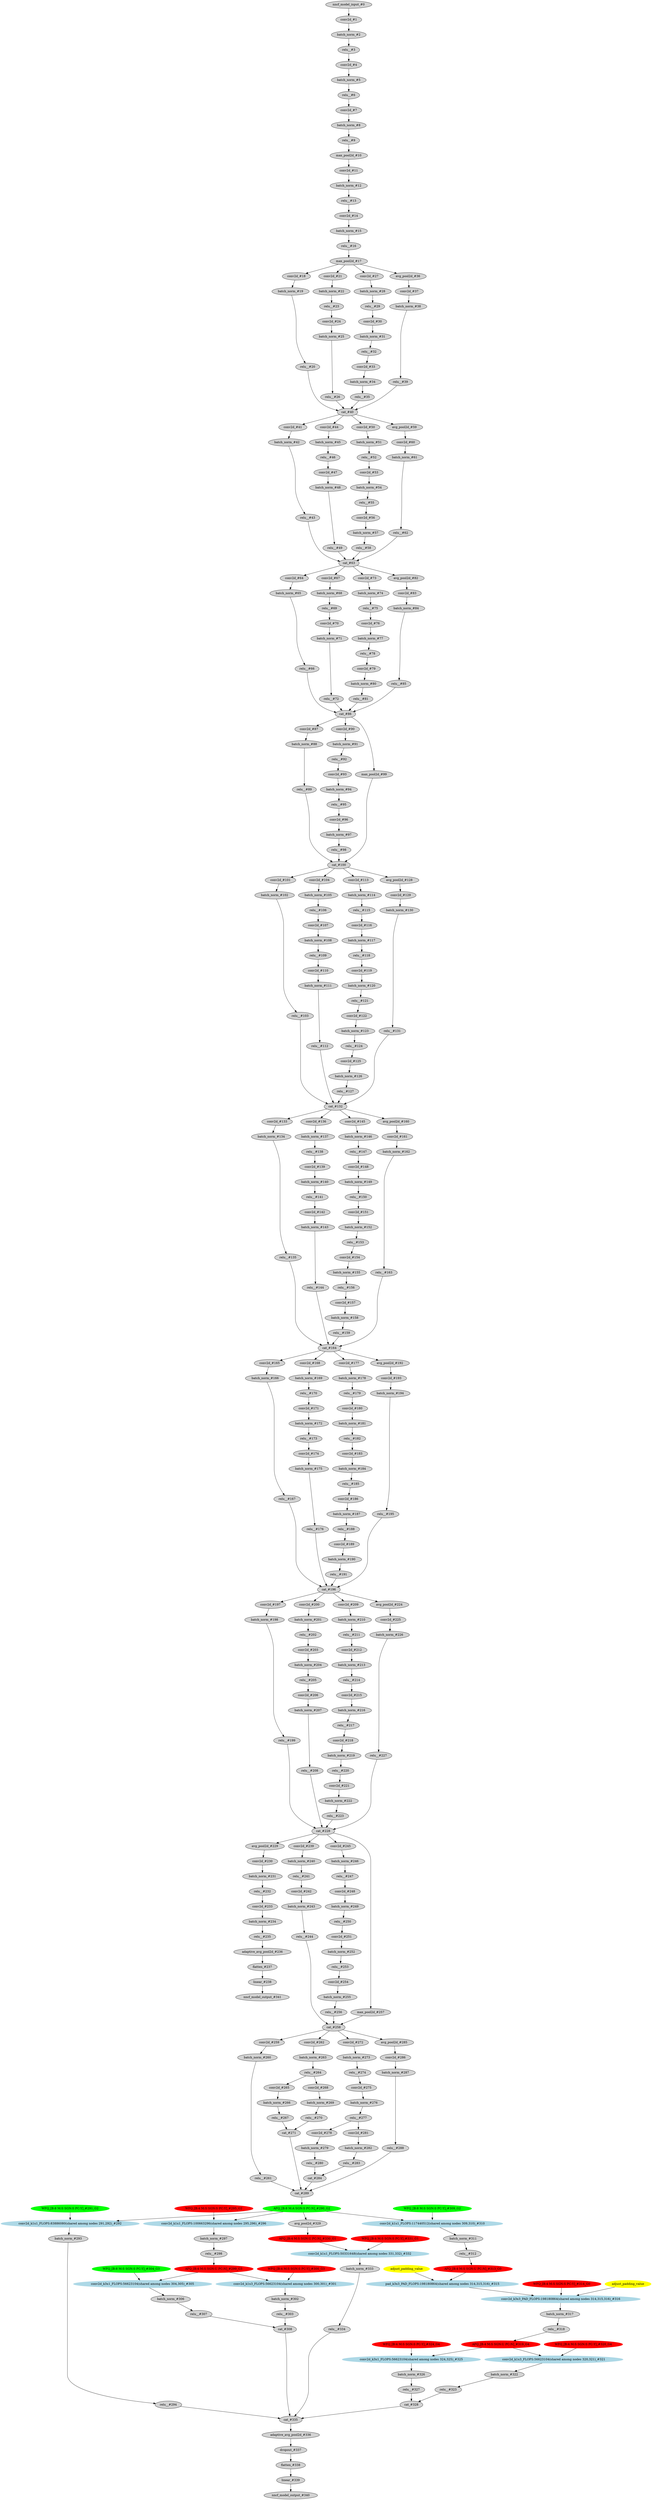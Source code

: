 strict digraph  {
"0 /nncf_model_input_0" [id=0, label="nncf_model_input_#0", style=filled, type=nncf_model_input];
"1 Inception3/BasicConv2d[Conv2d_1a_3x3]/Conv2d[conv]/conv2d_0" [id=1, label="conv2d_#1", style=filled, type=conv2d];
"2 Inception3/BasicConv2d[Conv2d_1a_3x3]/BatchNorm2d[bn]/batch_norm_0" [id=2, label="batch_norm_#2", style=filled, type=batch_norm];
"3 Inception3/BasicConv2d[Conv2d_1a_3x3]/relu__0" [id=3, label="relu__#3", style=filled, type=relu_];
"4 Inception3/BasicConv2d[Conv2d_2a_3x3]/Conv2d[conv]/conv2d_0" [id=4, label="conv2d_#4", style=filled, type=conv2d];
"5 Inception3/BasicConv2d[Conv2d_2a_3x3]/BatchNorm2d[bn]/batch_norm_0" [id=5, label="batch_norm_#5", style=filled, type=batch_norm];
"6 Inception3/BasicConv2d[Conv2d_2a_3x3]/relu__0" [id=6, label="relu__#6", style=filled, type=relu_];
"7 Inception3/BasicConv2d[Conv2d_2b_3x3]/Conv2d[conv]/conv2d_0" [id=7, label="conv2d_#7", style=filled, type=conv2d];
"8 Inception3/BasicConv2d[Conv2d_2b_3x3]/BatchNorm2d[bn]/batch_norm_0" [id=8, label="batch_norm_#8", style=filled, type=batch_norm];
"9 Inception3/BasicConv2d[Conv2d_2b_3x3]/relu__0" [id=9, label="relu__#9", style=filled, type=relu_];
"10 Inception3/MaxPool2d[maxpool1]/max_pool2d_0" [id=10, label="max_pool2d_#10", style=filled, type=max_pool2d];
"11 Inception3/BasicConv2d[Conv2d_3b_1x1]/Conv2d[conv]/conv2d_0" [id=11, label="conv2d_#11", style=filled, type=conv2d];
"12 Inception3/BasicConv2d[Conv2d_3b_1x1]/BatchNorm2d[bn]/batch_norm_0" [id=12, label="batch_norm_#12", style=filled, type=batch_norm];
"13 Inception3/BasicConv2d[Conv2d_3b_1x1]/relu__0" [id=13, label="relu__#13", style=filled, type=relu_];
"14 Inception3/BasicConv2d[Conv2d_4a_3x3]/Conv2d[conv]/conv2d_0" [id=14, label="conv2d_#14", style=filled, type=conv2d];
"15 Inception3/BasicConv2d[Conv2d_4a_3x3]/BatchNorm2d[bn]/batch_norm_0" [id=15, label="batch_norm_#15", style=filled, type=batch_norm];
"16 Inception3/BasicConv2d[Conv2d_4a_3x3]/relu__0" [id=16, label="relu__#16", style=filled, type=relu_];
"17 Inception3/MaxPool2d[maxpool2]/max_pool2d_0" [id=17, label="max_pool2d_#17", style=filled, type=max_pool2d];
"18 Inception3/InceptionA[Mixed_5b]/BasicConv2d[branch1x1]/Conv2d[conv]/conv2d_0" [id=18, label="conv2d_#18", style=filled, type=conv2d];
"19 Inception3/InceptionA[Mixed_5b]/BasicConv2d[branch1x1]/BatchNorm2d[bn]/batch_norm_0" [id=19, label="batch_norm_#19", style=filled, type=batch_norm];
"20 Inception3/InceptionA[Mixed_5b]/BasicConv2d[branch1x1]/relu__0" [id=20, label="relu__#20", style=filled, type=relu_];
"21 Inception3/InceptionA[Mixed_5b]/BasicConv2d[branch5x5_1]/Conv2d[conv]/conv2d_0" [id=21, label="conv2d_#21", style=filled, type=conv2d];
"22 Inception3/InceptionA[Mixed_5b]/BasicConv2d[branch5x5_1]/BatchNorm2d[bn]/batch_norm_0" [id=22, label="batch_norm_#22", style=filled, type=batch_norm];
"23 Inception3/InceptionA[Mixed_5b]/BasicConv2d[branch5x5_1]/relu__0" [id=23, label="relu__#23", style=filled, type=relu_];
"24 Inception3/InceptionA[Mixed_5b]/BasicConv2d[branch5x5_2]/Conv2d[conv]/conv2d_0" [id=24, label="conv2d_#24", style=filled, type=conv2d];
"25 Inception3/InceptionA[Mixed_5b]/BasicConv2d[branch5x5_2]/BatchNorm2d[bn]/batch_norm_0" [id=25, label="batch_norm_#25", style=filled, type=batch_norm];
"26 Inception3/InceptionA[Mixed_5b]/BasicConv2d[branch5x5_2]/relu__0" [id=26, label="relu__#26", style=filled, type=relu_];
"27 Inception3/InceptionA[Mixed_5b]/BasicConv2d[branch3x3dbl_1]/Conv2d[conv]/conv2d_0" [id=27, label="conv2d_#27", style=filled, type=conv2d];
"28 Inception3/InceptionA[Mixed_5b]/BasicConv2d[branch3x3dbl_1]/BatchNorm2d[bn]/batch_norm_0" [id=28, label="batch_norm_#28", style=filled, type=batch_norm];
"29 Inception3/InceptionA[Mixed_5b]/BasicConv2d[branch3x3dbl_1]/relu__0" [id=29, label="relu__#29", style=filled, type=relu_];
"30 Inception3/InceptionA[Mixed_5b]/BasicConv2d[branch3x3dbl_2]/Conv2d[conv]/conv2d_0" [id=30, label="conv2d_#30", style=filled, type=conv2d];
"31 Inception3/InceptionA[Mixed_5b]/BasicConv2d[branch3x3dbl_2]/BatchNorm2d[bn]/batch_norm_0" [id=31, label="batch_norm_#31", style=filled, type=batch_norm];
"32 Inception3/InceptionA[Mixed_5b]/BasicConv2d[branch3x3dbl_2]/relu__0" [id=32, label="relu__#32", style=filled, type=relu_];
"33 Inception3/InceptionA[Mixed_5b]/BasicConv2d[branch3x3dbl_3]/Conv2d[conv]/conv2d_0" [id=33, label="conv2d_#33", style=filled, type=conv2d];
"34 Inception3/InceptionA[Mixed_5b]/BasicConv2d[branch3x3dbl_3]/BatchNorm2d[bn]/batch_norm_0" [id=34, label="batch_norm_#34", style=filled, type=batch_norm];
"35 Inception3/InceptionA[Mixed_5b]/BasicConv2d[branch3x3dbl_3]/relu__0" [id=35, label="relu__#35", style=filled, type=relu_];
"36 Inception3/InceptionA[Mixed_5b]/avg_pool2d_0" [id=36, label="avg_pool2d_#36", style=filled, type=avg_pool2d];
"37 Inception3/InceptionA[Mixed_5b]/BasicConv2d[branch_pool]/Conv2d[conv]/conv2d_0" [id=37, label="conv2d_#37", style=filled, type=conv2d];
"38 Inception3/InceptionA[Mixed_5b]/BasicConv2d[branch_pool]/BatchNorm2d[bn]/batch_norm_0" [id=38, label="batch_norm_#38", style=filled, type=batch_norm];
"39 Inception3/InceptionA[Mixed_5b]/BasicConv2d[branch_pool]/relu__0" [id=39, label="relu__#39", style=filled, type=relu_];
"40 Inception3/InceptionA[Mixed_5b]/cat_0" [id=40, label="cat_#40", style=filled, type=cat];
"41 Inception3/InceptionA[Mixed_5c]/BasicConv2d[branch1x1]/Conv2d[conv]/conv2d_0" [id=41, label="conv2d_#41", style=filled, type=conv2d];
"42 Inception3/InceptionA[Mixed_5c]/BasicConv2d[branch1x1]/BatchNorm2d[bn]/batch_norm_0" [id=42, label="batch_norm_#42", style=filled, type=batch_norm];
"43 Inception3/InceptionA[Mixed_5c]/BasicConv2d[branch1x1]/relu__0" [id=43, label="relu__#43", style=filled, type=relu_];
"44 Inception3/InceptionA[Mixed_5c]/BasicConv2d[branch5x5_1]/Conv2d[conv]/conv2d_0" [id=44, label="conv2d_#44", style=filled, type=conv2d];
"45 Inception3/InceptionA[Mixed_5c]/BasicConv2d[branch5x5_1]/BatchNorm2d[bn]/batch_norm_0" [id=45, label="batch_norm_#45", style=filled, type=batch_norm];
"46 Inception3/InceptionA[Mixed_5c]/BasicConv2d[branch5x5_1]/relu__0" [id=46, label="relu__#46", style=filled, type=relu_];
"47 Inception3/InceptionA[Mixed_5c]/BasicConv2d[branch5x5_2]/Conv2d[conv]/conv2d_0" [id=47, label="conv2d_#47", style=filled, type=conv2d];
"48 Inception3/InceptionA[Mixed_5c]/BasicConv2d[branch5x5_2]/BatchNorm2d[bn]/batch_norm_0" [id=48, label="batch_norm_#48", style=filled, type=batch_norm];
"49 Inception3/InceptionA[Mixed_5c]/BasicConv2d[branch5x5_2]/relu__0" [id=49, label="relu__#49", style=filled, type=relu_];
"50 Inception3/InceptionA[Mixed_5c]/BasicConv2d[branch3x3dbl_1]/Conv2d[conv]/conv2d_0" [id=50, label="conv2d_#50", style=filled, type=conv2d];
"51 Inception3/InceptionA[Mixed_5c]/BasicConv2d[branch3x3dbl_1]/BatchNorm2d[bn]/batch_norm_0" [id=51, label="batch_norm_#51", style=filled, type=batch_norm];
"52 Inception3/InceptionA[Mixed_5c]/BasicConv2d[branch3x3dbl_1]/relu__0" [id=52, label="relu__#52", style=filled, type=relu_];
"53 Inception3/InceptionA[Mixed_5c]/BasicConv2d[branch3x3dbl_2]/Conv2d[conv]/conv2d_0" [id=53, label="conv2d_#53", style=filled, type=conv2d];
"54 Inception3/InceptionA[Mixed_5c]/BasicConv2d[branch3x3dbl_2]/BatchNorm2d[bn]/batch_norm_0" [id=54, label="batch_norm_#54", style=filled, type=batch_norm];
"55 Inception3/InceptionA[Mixed_5c]/BasicConv2d[branch3x3dbl_2]/relu__0" [id=55, label="relu__#55", style=filled, type=relu_];
"56 Inception3/InceptionA[Mixed_5c]/BasicConv2d[branch3x3dbl_3]/Conv2d[conv]/conv2d_0" [id=56, label="conv2d_#56", style=filled, type=conv2d];
"57 Inception3/InceptionA[Mixed_5c]/BasicConv2d[branch3x3dbl_3]/BatchNorm2d[bn]/batch_norm_0" [id=57, label="batch_norm_#57", style=filled, type=batch_norm];
"58 Inception3/InceptionA[Mixed_5c]/BasicConv2d[branch3x3dbl_3]/relu__0" [id=58, label="relu__#58", style=filled, type=relu_];
"59 Inception3/InceptionA[Mixed_5c]/avg_pool2d_0" [id=59, label="avg_pool2d_#59", style=filled, type=avg_pool2d];
"60 Inception3/InceptionA[Mixed_5c]/BasicConv2d[branch_pool]/Conv2d[conv]/conv2d_0" [id=60, label="conv2d_#60", style=filled, type=conv2d];
"61 Inception3/InceptionA[Mixed_5c]/BasicConv2d[branch_pool]/BatchNorm2d[bn]/batch_norm_0" [id=61, label="batch_norm_#61", style=filled, type=batch_norm];
"62 Inception3/InceptionA[Mixed_5c]/BasicConv2d[branch_pool]/relu__0" [id=62, label="relu__#62", style=filled, type=relu_];
"63 Inception3/InceptionA[Mixed_5c]/cat_0" [id=63, label="cat_#63", style=filled, type=cat];
"64 Inception3/InceptionA[Mixed_5d]/BasicConv2d[branch1x1]/Conv2d[conv]/conv2d_0" [id=64, label="conv2d_#64", style=filled, type=conv2d];
"65 Inception3/InceptionA[Mixed_5d]/BasicConv2d[branch1x1]/BatchNorm2d[bn]/batch_norm_0" [id=65, label="batch_norm_#65", style=filled, type=batch_norm];
"66 Inception3/InceptionA[Mixed_5d]/BasicConv2d[branch1x1]/relu__0" [id=66, label="relu__#66", style=filled, type=relu_];
"67 Inception3/InceptionA[Mixed_5d]/BasicConv2d[branch5x5_1]/Conv2d[conv]/conv2d_0" [id=67, label="conv2d_#67", style=filled, type=conv2d];
"68 Inception3/InceptionA[Mixed_5d]/BasicConv2d[branch5x5_1]/BatchNorm2d[bn]/batch_norm_0" [id=68, label="batch_norm_#68", style=filled, type=batch_norm];
"69 Inception3/InceptionA[Mixed_5d]/BasicConv2d[branch5x5_1]/relu__0" [id=69, label="relu__#69", style=filled, type=relu_];
"70 Inception3/InceptionA[Mixed_5d]/BasicConv2d[branch5x5_2]/Conv2d[conv]/conv2d_0" [id=70, label="conv2d_#70", style=filled, type=conv2d];
"71 Inception3/InceptionA[Mixed_5d]/BasicConv2d[branch5x5_2]/BatchNorm2d[bn]/batch_norm_0" [id=71, label="batch_norm_#71", style=filled, type=batch_norm];
"72 Inception3/InceptionA[Mixed_5d]/BasicConv2d[branch5x5_2]/relu__0" [id=72, label="relu__#72", style=filled, type=relu_];
"73 Inception3/InceptionA[Mixed_5d]/BasicConv2d[branch3x3dbl_1]/Conv2d[conv]/conv2d_0" [id=73, label="conv2d_#73", style=filled, type=conv2d];
"74 Inception3/InceptionA[Mixed_5d]/BasicConv2d[branch3x3dbl_1]/BatchNorm2d[bn]/batch_norm_0" [id=74, label="batch_norm_#74", style=filled, type=batch_norm];
"75 Inception3/InceptionA[Mixed_5d]/BasicConv2d[branch3x3dbl_1]/relu__0" [id=75, label="relu__#75", style=filled, type=relu_];
"76 Inception3/InceptionA[Mixed_5d]/BasicConv2d[branch3x3dbl_2]/Conv2d[conv]/conv2d_0" [id=76, label="conv2d_#76", style=filled, type=conv2d];
"77 Inception3/InceptionA[Mixed_5d]/BasicConv2d[branch3x3dbl_2]/BatchNorm2d[bn]/batch_norm_0" [id=77, label="batch_norm_#77", style=filled, type=batch_norm];
"78 Inception3/InceptionA[Mixed_5d]/BasicConv2d[branch3x3dbl_2]/relu__0" [id=78, label="relu__#78", style=filled, type=relu_];
"79 Inception3/InceptionA[Mixed_5d]/BasicConv2d[branch3x3dbl_3]/Conv2d[conv]/conv2d_0" [id=79, label="conv2d_#79", style=filled, type=conv2d];
"80 Inception3/InceptionA[Mixed_5d]/BasicConv2d[branch3x3dbl_3]/BatchNorm2d[bn]/batch_norm_0" [id=80, label="batch_norm_#80", style=filled, type=batch_norm];
"81 Inception3/InceptionA[Mixed_5d]/BasicConv2d[branch3x3dbl_3]/relu__0" [id=81, label="relu__#81", style=filled, type=relu_];
"82 Inception3/InceptionA[Mixed_5d]/avg_pool2d_0" [id=82, label="avg_pool2d_#82", style=filled, type=avg_pool2d];
"83 Inception3/InceptionA[Mixed_5d]/BasicConv2d[branch_pool]/Conv2d[conv]/conv2d_0" [id=83, label="conv2d_#83", style=filled, type=conv2d];
"84 Inception3/InceptionA[Mixed_5d]/BasicConv2d[branch_pool]/BatchNorm2d[bn]/batch_norm_0" [id=84, label="batch_norm_#84", style=filled, type=batch_norm];
"85 Inception3/InceptionA[Mixed_5d]/BasicConv2d[branch_pool]/relu__0" [id=85, label="relu__#85", style=filled, type=relu_];
"86 Inception3/InceptionA[Mixed_5d]/cat_0" [id=86, label="cat_#86", style=filled, type=cat];
"87 Inception3/InceptionB[Mixed_6a]/BasicConv2d[branch3x3]/Conv2d[conv]/conv2d_0" [id=87, label="conv2d_#87", style=filled, type=conv2d];
"88 Inception3/InceptionB[Mixed_6a]/BasicConv2d[branch3x3]/BatchNorm2d[bn]/batch_norm_0" [id=88, label="batch_norm_#88", style=filled, type=batch_norm];
"89 Inception3/InceptionB[Mixed_6a]/BasicConv2d[branch3x3]/relu__0" [id=89, label="relu__#89", style=filled, type=relu_];
"90 Inception3/InceptionB[Mixed_6a]/BasicConv2d[branch3x3dbl_1]/Conv2d[conv]/conv2d_0" [id=90, label="conv2d_#90", style=filled, type=conv2d];
"91 Inception3/InceptionB[Mixed_6a]/BasicConv2d[branch3x3dbl_1]/BatchNorm2d[bn]/batch_norm_0" [id=91, label="batch_norm_#91", style=filled, type=batch_norm];
"92 Inception3/InceptionB[Mixed_6a]/BasicConv2d[branch3x3dbl_1]/relu__0" [id=92, label="relu__#92", style=filled, type=relu_];
"93 Inception3/InceptionB[Mixed_6a]/BasicConv2d[branch3x3dbl_2]/Conv2d[conv]/conv2d_0" [id=93, label="conv2d_#93", style=filled, type=conv2d];
"94 Inception3/InceptionB[Mixed_6a]/BasicConv2d[branch3x3dbl_2]/BatchNorm2d[bn]/batch_norm_0" [id=94, label="batch_norm_#94", style=filled, type=batch_norm];
"95 Inception3/InceptionB[Mixed_6a]/BasicConv2d[branch3x3dbl_2]/relu__0" [id=95, label="relu__#95", style=filled, type=relu_];
"96 Inception3/InceptionB[Mixed_6a]/BasicConv2d[branch3x3dbl_3]/Conv2d[conv]/conv2d_0" [id=96, label="conv2d_#96", style=filled, type=conv2d];
"97 Inception3/InceptionB[Mixed_6a]/BasicConv2d[branch3x3dbl_3]/BatchNorm2d[bn]/batch_norm_0" [id=97, label="batch_norm_#97", style=filled, type=batch_norm];
"98 Inception3/InceptionB[Mixed_6a]/BasicConv2d[branch3x3dbl_3]/relu__0" [id=98, label="relu__#98", style=filled, type=relu_];
"99 Inception3/InceptionB[Mixed_6a]/max_pool2d_0" [id=99, label="max_pool2d_#99", style=filled, type=max_pool2d];
"100 Inception3/InceptionB[Mixed_6a]/cat_0" [id=100, label="cat_#100", style=filled, type=cat];
"101 Inception3/InceptionC[Mixed_6b]/BasicConv2d[branch1x1]/Conv2d[conv]/conv2d_0" [id=101, label="conv2d_#101", style=filled, type=conv2d];
"102 Inception3/InceptionC[Mixed_6b]/BasicConv2d[branch1x1]/BatchNorm2d[bn]/batch_norm_0" [id=102, label="batch_norm_#102", style=filled, type=batch_norm];
"103 Inception3/InceptionC[Mixed_6b]/BasicConv2d[branch1x1]/relu__0" [id=103, label="relu__#103", style=filled, type=relu_];
"104 Inception3/InceptionC[Mixed_6b]/BasicConv2d[branch7x7_1]/Conv2d[conv]/conv2d_0" [id=104, label="conv2d_#104", style=filled, type=conv2d];
"105 Inception3/InceptionC[Mixed_6b]/BasicConv2d[branch7x7_1]/BatchNorm2d[bn]/batch_norm_0" [id=105, label="batch_norm_#105", style=filled, type=batch_norm];
"106 Inception3/InceptionC[Mixed_6b]/BasicConv2d[branch7x7_1]/relu__0" [id=106, label="relu__#106", style=filled, type=relu_];
"107 Inception3/InceptionC[Mixed_6b]/BasicConv2d[branch7x7_2]/Conv2d[conv]/conv2d_0" [id=107, label="conv2d_#107", style=filled, type=conv2d];
"108 Inception3/InceptionC[Mixed_6b]/BasicConv2d[branch7x7_2]/BatchNorm2d[bn]/batch_norm_0" [id=108, label="batch_norm_#108", style=filled, type=batch_norm];
"109 Inception3/InceptionC[Mixed_6b]/BasicConv2d[branch7x7_2]/relu__0" [id=109, label="relu__#109", style=filled, type=relu_];
"110 Inception3/InceptionC[Mixed_6b]/BasicConv2d[branch7x7_3]/Conv2d[conv]/conv2d_0" [id=110, label="conv2d_#110", style=filled, type=conv2d];
"111 Inception3/InceptionC[Mixed_6b]/BasicConv2d[branch7x7_3]/BatchNorm2d[bn]/batch_norm_0" [id=111, label="batch_norm_#111", style=filled, type=batch_norm];
"112 Inception3/InceptionC[Mixed_6b]/BasicConv2d[branch7x7_3]/relu__0" [id=112, label="relu__#112", style=filled, type=relu_];
"113 Inception3/InceptionC[Mixed_6b]/BasicConv2d[branch7x7dbl_1]/Conv2d[conv]/conv2d_0" [id=113, label="conv2d_#113", style=filled, type=conv2d];
"114 Inception3/InceptionC[Mixed_6b]/BasicConv2d[branch7x7dbl_1]/BatchNorm2d[bn]/batch_norm_0" [id=114, label="batch_norm_#114", style=filled, type=batch_norm];
"115 Inception3/InceptionC[Mixed_6b]/BasicConv2d[branch7x7dbl_1]/relu__0" [id=115, label="relu__#115", style=filled, type=relu_];
"116 Inception3/InceptionC[Mixed_6b]/BasicConv2d[branch7x7dbl_2]/Conv2d[conv]/conv2d_0" [id=116, label="conv2d_#116", style=filled, type=conv2d];
"117 Inception3/InceptionC[Mixed_6b]/BasicConv2d[branch7x7dbl_2]/BatchNorm2d[bn]/batch_norm_0" [id=117, label="batch_norm_#117", style=filled, type=batch_norm];
"118 Inception3/InceptionC[Mixed_6b]/BasicConv2d[branch7x7dbl_2]/relu__0" [id=118, label="relu__#118", style=filled, type=relu_];
"119 Inception3/InceptionC[Mixed_6b]/BasicConv2d[branch7x7dbl_3]/Conv2d[conv]/conv2d_0" [id=119, label="conv2d_#119", style=filled, type=conv2d];
"120 Inception3/InceptionC[Mixed_6b]/BasicConv2d[branch7x7dbl_3]/BatchNorm2d[bn]/batch_norm_0" [id=120, label="batch_norm_#120", style=filled, type=batch_norm];
"121 Inception3/InceptionC[Mixed_6b]/BasicConv2d[branch7x7dbl_3]/relu__0" [id=121, label="relu__#121", style=filled, type=relu_];
"122 Inception3/InceptionC[Mixed_6b]/BasicConv2d[branch7x7dbl_4]/Conv2d[conv]/conv2d_0" [id=122, label="conv2d_#122", style=filled, type=conv2d];
"123 Inception3/InceptionC[Mixed_6b]/BasicConv2d[branch7x7dbl_4]/BatchNorm2d[bn]/batch_norm_0" [id=123, label="batch_norm_#123", style=filled, type=batch_norm];
"124 Inception3/InceptionC[Mixed_6b]/BasicConv2d[branch7x7dbl_4]/relu__0" [id=124, label="relu__#124", style=filled, type=relu_];
"125 Inception3/InceptionC[Mixed_6b]/BasicConv2d[branch7x7dbl_5]/Conv2d[conv]/conv2d_0" [id=125, label="conv2d_#125", style=filled, type=conv2d];
"126 Inception3/InceptionC[Mixed_6b]/BasicConv2d[branch7x7dbl_5]/BatchNorm2d[bn]/batch_norm_0" [id=126, label="batch_norm_#126", style=filled, type=batch_norm];
"127 Inception3/InceptionC[Mixed_6b]/BasicConv2d[branch7x7dbl_5]/relu__0" [id=127, label="relu__#127", style=filled, type=relu_];
"128 Inception3/InceptionC[Mixed_6b]/avg_pool2d_0" [id=128, label="avg_pool2d_#128", style=filled, type=avg_pool2d];
"129 Inception3/InceptionC[Mixed_6b]/BasicConv2d[branch_pool]/Conv2d[conv]/conv2d_0" [id=129, label="conv2d_#129", style=filled, type=conv2d];
"130 Inception3/InceptionC[Mixed_6b]/BasicConv2d[branch_pool]/BatchNorm2d[bn]/batch_norm_0" [id=130, label="batch_norm_#130", style=filled, type=batch_norm];
"131 Inception3/InceptionC[Mixed_6b]/BasicConv2d[branch_pool]/relu__0" [id=131, label="relu__#131", style=filled, type=relu_];
"132 Inception3/InceptionC[Mixed_6b]/cat_0" [id=132, label="cat_#132", style=filled, type=cat];
"133 Inception3/InceptionC[Mixed_6c]/BasicConv2d[branch1x1]/Conv2d[conv]/conv2d_0" [id=133, label="conv2d_#133", style=filled, type=conv2d];
"134 Inception3/InceptionC[Mixed_6c]/BasicConv2d[branch1x1]/BatchNorm2d[bn]/batch_norm_0" [id=134, label="batch_norm_#134", style=filled, type=batch_norm];
"135 Inception3/InceptionC[Mixed_6c]/BasicConv2d[branch1x1]/relu__0" [id=135, label="relu__#135", style=filled, type=relu_];
"136 Inception3/InceptionC[Mixed_6c]/BasicConv2d[branch7x7_1]/Conv2d[conv]/conv2d_0" [id=136, label="conv2d_#136", style=filled, type=conv2d];
"137 Inception3/InceptionC[Mixed_6c]/BasicConv2d[branch7x7_1]/BatchNorm2d[bn]/batch_norm_0" [id=137, label="batch_norm_#137", style=filled, type=batch_norm];
"138 Inception3/InceptionC[Mixed_6c]/BasicConv2d[branch7x7_1]/relu__0" [id=138, label="relu__#138", style=filled, type=relu_];
"139 Inception3/InceptionC[Mixed_6c]/BasicConv2d[branch7x7_2]/Conv2d[conv]/conv2d_0" [id=139, label="conv2d_#139", style=filled, type=conv2d];
"140 Inception3/InceptionC[Mixed_6c]/BasicConv2d[branch7x7_2]/BatchNorm2d[bn]/batch_norm_0" [id=140, label="batch_norm_#140", style=filled, type=batch_norm];
"141 Inception3/InceptionC[Mixed_6c]/BasicConv2d[branch7x7_2]/relu__0" [id=141, label="relu__#141", style=filled, type=relu_];
"142 Inception3/InceptionC[Mixed_6c]/BasicConv2d[branch7x7_3]/Conv2d[conv]/conv2d_0" [id=142, label="conv2d_#142", style=filled, type=conv2d];
"143 Inception3/InceptionC[Mixed_6c]/BasicConv2d[branch7x7_3]/BatchNorm2d[bn]/batch_norm_0" [id=143, label="batch_norm_#143", style=filled, type=batch_norm];
"144 Inception3/InceptionC[Mixed_6c]/BasicConv2d[branch7x7_3]/relu__0" [id=144, label="relu__#144", style=filled, type=relu_];
"145 Inception3/InceptionC[Mixed_6c]/BasicConv2d[branch7x7dbl_1]/Conv2d[conv]/conv2d_0" [id=145, label="conv2d_#145", style=filled, type=conv2d];
"146 Inception3/InceptionC[Mixed_6c]/BasicConv2d[branch7x7dbl_1]/BatchNorm2d[bn]/batch_norm_0" [id=146, label="batch_norm_#146", style=filled, type=batch_norm];
"147 Inception3/InceptionC[Mixed_6c]/BasicConv2d[branch7x7dbl_1]/relu__0" [id=147, label="relu__#147", style=filled, type=relu_];
"148 Inception3/InceptionC[Mixed_6c]/BasicConv2d[branch7x7dbl_2]/Conv2d[conv]/conv2d_0" [id=148, label="conv2d_#148", style=filled, type=conv2d];
"149 Inception3/InceptionC[Mixed_6c]/BasicConv2d[branch7x7dbl_2]/BatchNorm2d[bn]/batch_norm_0" [id=149, label="batch_norm_#149", style=filled, type=batch_norm];
"150 Inception3/InceptionC[Mixed_6c]/BasicConv2d[branch7x7dbl_2]/relu__0" [id=150, label="relu__#150", style=filled, type=relu_];
"151 Inception3/InceptionC[Mixed_6c]/BasicConv2d[branch7x7dbl_3]/Conv2d[conv]/conv2d_0" [id=151, label="conv2d_#151", style=filled, type=conv2d];
"152 Inception3/InceptionC[Mixed_6c]/BasicConv2d[branch7x7dbl_3]/BatchNorm2d[bn]/batch_norm_0" [id=152, label="batch_norm_#152", style=filled, type=batch_norm];
"153 Inception3/InceptionC[Mixed_6c]/BasicConv2d[branch7x7dbl_3]/relu__0" [id=153, label="relu__#153", style=filled, type=relu_];
"154 Inception3/InceptionC[Mixed_6c]/BasicConv2d[branch7x7dbl_4]/Conv2d[conv]/conv2d_0" [id=154, label="conv2d_#154", style=filled, type=conv2d];
"155 Inception3/InceptionC[Mixed_6c]/BasicConv2d[branch7x7dbl_4]/BatchNorm2d[bn]/batch_norm_0" [id=155, label="batch_norm_#155", style=filled, type=batch_norm];
"156 Inception3/InceptionC[Mixed_6c]/BasicConv2d[branch7x7dbl_4]/relu__0" [id=156, label="relu__#156", style=filled, type=relu_];
"157 Inception3/InceptionC[Mixed_6c]/BasicConv2d[branch7x7dbl_5]/Conv2d[conv]/conv2d_0" [id=157, label="conv2d_#157", style=filled, type=conv2d];
"158 Inception3/InceptionC[Mixed_6c]/BasicConv2d[branch7x7dbl_5]/BatchNorm2d[bn]/batch_norm_0" [id=158, label="batch_norm_#158", style=filled, type=batch_norm];
"159 Inception3/InceptionC[Mixed_6c]/BasicConv2d[branch7x7dbl_5]/relu__0" [id=159, label="relu__#159", style=filled, type=relu_];
"160 Inception3/InceptionC[Mixed_6c]/avg_pool2d_0" [id=160, label="avg_pool2d_#160", style=filled, type=avg_pool2d];
"161 Inception3/InceptionC[Mixed_6c]/BasicConv2d[branch_pool]/Conv2d[conv]/conv2d_0" [id=161, label="conv2d_#161", style=filled, type=conv2d];
"162 Inception3/InceptionC[Mixed_6c]/BasicConv2d[branch_pool]/BatchNorm2d[bn]/batch_norm_0" [id=162, label="batch_norm_#162", style=filled, type=batch_norm];
"163 Inception3/InceptionC[Mixed_6c]/BasicConv2d[branch_pool]/relu__0" [id=163, label="relu__#163", style=filled, type=relu_];
"164 Inception3/InceptionC[Mixed_6c]/cat_0" [id=164, label="cat_#164", style=filled, type=cat];
"165 Inception3/InceptionC[Mixed_6d]/BasicConv2d[branch1x1]/Conv2d[conv]/conv2d_0" [id=165, label="conv2d_#165", style=filled, type=conv2d];
"166 Inception3/InceptionC[Mixed_6d]/BasicConv2d[branch1x1]/BatchNorm2d[bn]/batch_norm_0" [id=166, label="batch_norm_#166", style=filled, type=batch_norm];
"167 Inception3/InceptionC[Mixed_6d]/BasicConv2d[branch1x1]/relu__0" [id=167, label="relu__#167", style=filled, type=relu_];
"168 Inception3/InceptionC[Mixed_6d]/BasicConv2d[branch7x7_1]/Conv2d[conv]/conv2d_0" [id=168, label="conv2d_#168", style=filled, type=conv2d];
"169 Inception3/InceptionC[Mixed_6d]/BasicConv2d[branch7x7_1]/BatchNorm2d[bn]/batch_norm_0" [id=169, label="batch_norm_#169", style=filled, type=batch_norm];
"170 Inception3/InceptionC[Mixed_6d]/BasicConv2d[branch7x7_1]/relu__0" [id=170, label="relu__#170", style=filled, type=relu_];
"171 Inception3/InceptionC[Mixed_6d]/BasicConv2d[branch7x7_2]/Conv2d[conv]/conv2d_0" [id=171, label="conv2d_#171", style=filled, type=conv2d];
"172 Inception3/InceptionC[Mixed_6d]/BasicConv2d[branch7x7_2]/BatchNorm2d[bn]/batch_norm_0" [id=172, label="batch_norm_#172", style=filled, type=batch_norm];
"173 Inception3/InceptionC[Mixed_6d]/BasicConv2d[branch7x7_2]/relu__0" [id=173, label="relu__#173", style=filled, type=relu_];
"174 Inception3/InceptionC[Mixed_6d]/BasicConv2d[branch7x7_3]/Conv2d[conv]/conv2d_0" [id=174, label="conv2d_#174", style=filled, type=conv2d];
"175 Inception3/InceptionC[Mixed_6d]/BasicConv2d[branch7x7_3]/BatchNorm2d[bn]/batch_norm_0" [id=175, label="batch_norm_#175", style=filled, type=batch_norm];
"176 Inception3/InceptionC[Mixed_6d]/BasicConv2d[branch7x7_3]/relu__0" [id=176, label="relu__#176", style=filled, type=relu_];
"177 Inception3/InceptionC[Mixed_6d]/BasicConv2d[branch7x7dbl_1]/Conv2d[conv]/conv2d_0" [id=177, label="conv2d_#177", style=filled, type=conv2d];
"178 Inception3/InceptionC[Mixed_6d]/BasicConv2d[branch7x7dbl_1]/BatchNorm2d[bn]/batch_norm_0" [id=178, label="batch_norm_#178", style=filled, type=batch_norm];
"179 Inception3/InceptionC[Mixed_6d]/BasicConv2d[branch7x7dbl_1]/relu__0" [id=179, label="relu__#179", style=filled, type=relu_];
"180 Inception3/InceptionC[Mixed_6d]/BasicConv2d[branch7x7dbl_2]/Conv2d[conv]/conv2d_0" [id=180, label="conv2d_#180", style=filled, type=conv2d];
"181 Inception3/InceptionC[Mixed_6d]/BasicConv2d[branch7x7dbl_2]/BatchNorm2d[bn]/batch_norm_0" [id=181, label="batch_norm_#181", style=filled, type=batch_norm];
"182 Inception3/InceptionC[Mixed_6d]/BasicConv2d[branch7x7dbl_2]/relu__0" [id=182, label="relu__#182", style=filled, type=relu_];
"183 Inception3/InceptionC[Mixed_6d]/BasicConv2d[branch7x7dbl_3]/Conv2d[conv]/conv2d_0" [id=183, label="conv2d_#183", style=filled, type=conv2d];
"184 Inception3/InceptionC[Mixed_6d]/BasicConv2d[branch7x7dbl_3]/BatchNorm2d[bn]/batch_norm_0" [id=184, label="batch_norm_#184", style=filled, type=batch_norm];
"185 Inception3/InceptionC[Mixed_6d]/BasicConv2d[branch7x7dbl_3]/relu__0" [id=185, label="relu__#185", style=filled, type=relu_];
"186 Inception3/InceptionC[Mixed_6d]/BasicConv2d[branch7x7dbl_4]/Conv2d[conv]/conv2d_0" [id=186, label="conv2d_#186", style=filled, type=conv2d];
"187 Inception3/InceptionC[Mixed_6d]/BasicConv2d[branch7x7dbl_4]/BatchNorm2d[bn]/batch_norm_0" [id=187, label="batch_norm_#187", style=filled, type=batch_norm];
"188 Inception3/InceptionC[Mixed_6d]/BasicConv2d[branch7x7dbl_4]/relu__0" [id=188, label="relu__#188", style=filled, type=relu_];
"189 Inception3/InceptionC[Mixed_6d]/BasicConv2d[branch7x7dbl_5]/Conv2d[conv]/conv2d_0" [id=189, label="conv2d_#189", style=filled, type=conv2d];
"190 Inception3/InceptionC[Mixed_6d]/BasicConv2d[branch7x7dbl_5]/BatchNorm2d[bn]/batch_norm_0" [id=190, label="batch_norm_#190", style=filled, type=batch_norm];
"191 Inception3/InceptionC[Mixed_6d]/BasicConv2d[branch7x7dbl_5]/relu__0" [id=191, label="relu__#191", style=filled, type=relu_];
"192 Inception3/InceptionC[Mixed_6d]/avg_pool2d_0" [id=192, label="avg_pool2d_#192", style=filled, type=avg_pool2d];
"193 Inception3/InceptionC[Mixed_6d]/BasicConv2d[branch_pool]/Conv2d[conv]/conv2d_0" [id=193, label="conv2d_#193", style=filled, type=conv2d];
"194 Inception3/InceptionC[Mixed_6d]/BasicConv2d[branch_pool]/BatchNorm2d[bn]/batch_norm_0" [id=194, label="batch_norm_#194", style=filled, type=batch_norm];
"195 Inception3/InceptionC[Mixed_6d]/BasicConv2d[branch_pool]/relu__0" [id=195, label="relu__#195", style=filled, type=relu_];
"196 Inception3/InceptionC[Mixed_6d]/cat_0" [id=196, label="cat_#196", style=filled, type=cat];
"197 Inception3/InceptionC[Mixed_6e]/BasicConv2d[branch1x1]/Conv2d[conv]/conv2d_0" [id=197, label="conv2d_#197", style=filled, type=conv2d];
"198 Inception3/InceptionC[Mixed_6e]/BasicConv2d[branch1x1]/BatchNorm2d[bn]/batch_norm_0" [id=198, label="batch_norm_#198", style=filled, type=batch_norm];
"199 Inception3/InceptionC[Mixed_6e]/BasicConv2d[branch1x1]/relu__0" [id=199, label="relu__#199", style=filled, type=relu_];
"200 Inception3/InceptionC[Mixed_6e]/BasicConv2d[branch7x7_1]/Conv2d[conv]/conv2d_0" [id=200, label="conv2d_#200", style=filled, type=conv2d];
"201 Inception3/InceptionC[Mixed_6e]/BasicConv2d[branch7x7_1]/BatchNorm2d[bn]/batch_norm_0" [id=201, label="batch_norm_#201", style=filled, type=batch_norm];
"202 Inception3/InceptionC[Mixed_6e]/BasicConv2d[branch7x7_1]/relu__0" [id=202, label="relu__#202", style=filled, type=relu_];
"203 Inception3/InceptionC[Mixed_6e]/BasicConv2d[branch7x7_2]/Conv2d[conv]/conv2d_0" [id=203, label="conv2d_#203", style=filled, type=conv2d];
"204 Inception3/InceptionC[Mixed_6e]/BasicConv2d[branch7x7_2]/BatchNorm2d[bn]/batch_norm_0" [id=204, label="batch_norm_#204", style=filled, type=batch_norm];
"205 Inception3/InceptionC[Mixed_6e]/BasicConv2d[branch7x7_2]/relu__0" [id=205, label="relu__#205", style=filled, type=relu_];
"206 Inception3/InceptionC[Mixed_6e]/BasicConv2d[branch7x7_3]/Conv2d[conv]/conv2d_0" [id=206, label="conv2d_#206", style=filled, type=conv2d];
"207 Inception3/InceptionC[Mixed_6e]/BasicConv2d[branch7x7_3]/BatchNorm2d[bn]/batch_norm_0" [id=207, label="batch_norm_#207", style=filled, type=batch_norm];
"208 Inception3/InceptionC[Mixed_6e]/BasicConv2d[branch7x7_3]/relu__0" [id=208, label="relu__#208", style=filled, type=relu_];
"209 Inception3/InceptionC[Mixed_6e]/BasicConv2d[branch7x7dbl_1]/Conv2d[conv]/conv2d_0" [id=209, label="conv2d_#209", style=filled, type=conv2d];
"210 Inception3/InceptionC[Mixed_6e]/BasicConv2d[branch7x7dbl_1]/BatchNorm2d[bn]/batch_norm_0" [id=210, label="batch_norm_#210", style=filled, type=batch_norm];
"211 Inception3/InceptionC[Mixed_6e]/BasicConv2d[branch7x7dbl_1]/relu__0" [id=211, label="relu__#211", style=filled, type=relu_];
"212 Inception3/InceptionC[Mixed_6e]/BasicConv2d[branch7x7dbl_2]/Conv2d[conv]/conv2d_0" [id=212, label="conv2d_#212", style=filled, type=conv2d];
"213 Inception3/InceptionC[Mixed_6e]/BasicConv2d[branch7x7dbl_2]/BatchNorm2d[bn]/batch_norm_0" [id=213, label="batch_norm_#213", style=filled, type=batch_norm];
"214 Inception3/InceptionC[Mixed_6e]/BasicConv2d[branch7x7dbl_2]/relu__0" [id=214, label="relu__#214", style=filled, type=relu_];
"215 Inception3/InceptionC[Mixed_6e]/BasicConv2d[branch7x7dbl_3]/Conv2d[conv]/conv2d_0" [id=215, label="conv2d_#215", style=filled, type=conv2d];
"216 Inception3/InceptionC[Mixed_6e]/BasicConv2d[branch7x7dbl_3]/BatchNorm2d[bn]/batch_norm_0" [id=216, label="batch_norm_#216", style=filled, type=batch_norm];
"217 Inception3/InceptionC[Mixed_6e]/BasicConv2d[branch7x7dbl_3]/relu__0" [id=217, label="relu__#217", style=filled, type=relu_];
"218 Inception3/InceptionC[Mixed_6e]/BasicConv2d[branch7x7dbl_4]/Conv2d[conv]/conv2d_0" [id=218, label="conv2d_#218", style=filled, type=conv2d];
"219 Inception3/InceptionC[Mixed_6e]/BasicConv2d[branch7x7dbl_4]/BatchNorm2d[bn]/batch_norm_0" [id=219, label="batch_norm_#219", style=filled, type=batch_norm];
"220 Inception3/InceptionC[Mixed_6e]/BasicConv2d[branch7x7dbl_4]/relu__0" [id=220, label="relu__#220", style=filled, type=relu_];
"221 Inception3/InceptionC[Mixed_6e]/BasicConv2d[branch7x7dbl_5]/Conv2d[conv]/conv2d_0" [id=221, label="conv2d_#221", style=filled, type=conv2d];
"222 Inception3/InceptionC[Mixed_6e]/BasicConv2d[branch7x7dbl_5]/BatchNorm2d[bn]/batch_norm_0" [id=222, label="batch_norm_#222", style=filled, type=batch_norm];
"223 Inception3/InceptionC[Mixed_6e]/BasicConv2d[branch7x7dbl_5]/relu__0" [id=223, label="relu__#223", style=filled, type=relu_];
"224 Inception3/InceptionC[Mixed_6e]/avg_pool2d_0" [id=224, label="avg_pool2d_#224", style=filled, type=avg_pool2d];
"225 Inception3/InceptionC[Mixed_6e]/BasicConv2d[branch_pool]/Conv2d[conv]/conv2d_0" [id=225, label="conv2d_#225", style=filled, type=conv2d];
"226 Inception3/InceptionC[Mixed_6e]/BasicConv2d[branch_pool]/BatchNorm2d[bn]/batch_norm_0" [id=226, label="batch_norm_#226", style=filled, type=batch_norm];
"227 Inception3/InceptionC[Mixed_6e]/BasicConv2d[branch_pool]/relu__0" [id=227, label="relu__#227", style=filled, type=relu_];
"228 Inception3/InceptionC[Mixed_6e]/cat_0" [id=228, label="cat_#228", style=filled, type=cat];
"229 Inception3/InceptionAux[AuxLogits]/avg_pool2d_0" [id=229, label="avg_pool2d_#229", style=filled, type=avg_pool2d];
"230 Inception3/InceptionAux[AuxLogits]/BasicConv2d[conv0]/Conv2d[conv]/conv2d_0" [id=230, label="conv2d_#230", style=filled, type=conv2d];
"231 Inception3/InceptionAux[AuxLogits]/BasicConv2d[conv0]/BatchNorm2d[bn]/batch_norm_0" [id=231, label="batch_norm_#231", style=filled, type=batch_norm];
"232 Inception3/InceptionAux[AuxLogits]/BasicConv2d[conv0]/relu__0" [id=232, label="relu__#232", style=filled, type=relu_];
"233 Inception3/InceptionAux[AuxLogits]/BasicConv2d[conv1]/Conv2d[conv]/conv2d_0" [id=233, label="conv2d_#233", style=filled, type=conv2d];
"234 Inception3/InceptionAux[AuxLogits]/BasicConv2d[conv1]/BatchNorm2d[bn]/batch_norm_0" [id=234, label="batch_norm_#234", style=filled, type=batch_norm];
"235 Inception3/InceptionAux[AuxLogits]/BasicConv2d[conv1]/relu__0" [id=235, label="relu__#235", style=filled, type=relu_];
"236 Inception3/InceptionAux[AuxLogits]/adaptive_avg_pool2d_0" [id=236, label="adaptive_avg_pool2d_#236", style=filled, type=adaptive_avg_pool2d];
"237 Inception3/InceptionAux[AuxLogits]/flatten_0" [id=237, label="flatten_#237", style=filled, type=flatten];
"238 Inception3/InceptionAux[AuxLogits]/Linear[fc]/linear_0" [id=238, label="linear_#238", style=filled, type=linear];
"239 Inception3/InceptionD[Mixed_7a]/BasicConv2d[branch3x3_1]/Conv2d[conv]/conv2d_0" [id=239, label="conv2d_#239", style=filled, type=conv2d];
"240 Inception3/InceptionD[Mixed_7a]/BasicConv2d[branch3x3_1]/BatchNorm2d[bn]/batch_norm_0" [id=240, label="batch_norm_#240", style=filled, type=batch_norm];
"241 Inception3/InceptionD[Mixed_7a]/BasicConv2d[branch3x3_1]/relu__0" [id=241, label="relu__#241", style=filled, type=relu_];
"242 Inception3/InceptionD[Mixed_7a]/BasicConv2d[branch3x3_2]/Conv2d[conv]/conv2d_0" [id=242, label="conv2d_#242", style=filled, type=conv2d];
"243 Inception3/InceptionD[Mixed_7a]/BasicConv2d[branch3x3_2]/BatchNorm2d[bn]/batch_norm_0" [id=243, label="batch_norm_#243", style=filled, type=batch_norm];
"244 Inception3/InceptionD[Mixed_7a]/BasicConv2d[branch3x3_2]/relu__0" [id=244, label="relu__#244", style=filled, type=relu_];
"245 Inception3/InceptionD[Mixed_7a]/BasicConv2d[branch7x7x3_1]/Conv2d[conv]/conv2d_0" [id=245, label="conv2d_#245", style=filled, type=conv2d];
"246 Inception3/InceptionD[Mixed_7a]/BasicConv2d[branch7x7x3_1]/BatchNorm2d[bn]/batch_norm_0" [id=246, label="batch_norm_#246", style=filled, type=batch_norm];
"247 Inception3/InceptionD[Mixed_7a]/BasicConv2d[branch7x7x3_1]/relu__0" [id=247, label="relu__#247", style=filled, type=relu_];
"248 Inception3/InceptionD[Mixed_7a]/BasicConv2d[branch7x7x3_2]/Conv2d[conv]/conv2d_0" [id=248, label="conv2d_#248", style=filled, type=conv2d];
"249 Inception3/InceptionD[Mixed_7a]/BasicConv2d[branch7x7x3_2]/BatchNorm2d[bn]/batch_norm_0" [id=249, label="batch_norm_#249", style=filled, type=batch_norm];
"250 Inception3/InceptionD[Mixed_7a]/BasicConv2d[branch7x7x3_2]/relu__0" [id=250, label="relu__#250", style=filled, type=relu_];
"251 Inception3/InceptionD[Mixed_7a]/BasicConv2d[branch7x7x3_3]/Conv2d[conv]/conv2d_0" [id=251, label="conv2d_#251", style=filled, type=conv2d];
"252 Inception3/InceptionD[Mixed_7a]/BasicConv2d[branch7x7x3_3]/BatchNorm2d[bn]/batch_norm_0" [id=252, label="batch_norm_#252", style=filled, type=batch_norm];
"253 Inception3/InceptionD[Mixed_7a]/BasicConv2d[branch7x7x3_3]/relu__0" [id=253, label="relu__#253", style=filled, type=relu_];
"254 Inception3/InceptionD[Mixed_7a]/BasicConv2d[branch7x7x3_4]/Conv2d[conv]/conv2d_0" [id=254, label="conv2d_#254", style=filled, type=conv2d];
"255 Inception3/InceptionD[Mixed_7a]/BasicConv2d[branch7x7x3_4]/BatchNorm2d[bn]/batch_norm_0" [id=255, label="batch_norm_#255", style=filled, type=batch_norm];
"256 Inception3/InceptionD[Mixed_7a]/BasicConv2d[branch7x7x3_4]/relu__0" [id=256, label="relu__#256", style=filled, type=relu_];
"257 Inception3/InceptionD[Mixed_7a]/max_pool2d_0" [id=257, label="max_pool2d_#257", style=filled, type=max_pool2d];
"258 Inception3/InceptionD[Mixed_7a]/cat_0" [id=258, label="cat_#258", style=filled, type=cat];
"259 Inception3/InceptionE[Mixed_7b]/BasicConv2d[branch1x1]/Conv2d[conv]/conv2d_0" [id=259, label="conv2d_#259", style=filled, type=conv2d];
"260 Inception3/InceptionE[Mixed_7b]/BasicConv2d[branch1x1]/BatchNorm2d[bn]/batch_norm_0" [id=260, label="batch_norm_#260", style=filled, type=batch_norm];
"261 Inception3/InceptionE[Mixed_7b]/BasicConv2d[branch1x1]/relu__0" [id=261, label="relu__#261", style=filled, type=relu_];
"262 Inception3/InceptionE[Mixed_7b]/BasicConv2d[branch3x3_1]/Conv2d[conv]/conv2d_0" [id=262, label="conv2d_#262", style=filled, type=conv2d];
"263 Inception3/InceptionE[Mixed_7b]/BasicConv2d[branch3x3_1]/BatchNorm2d[bn]/batch_norm_0" [id=263, label="batch_norm_#263", style=filled, type=batch_norm];
"264 Inception3/InceptionE[Mixed_7b]/BasicConv2d[branch3x3_1]/relu__0" [id=264, label="relu__#264", style=filled, type=relu_];
"265 Inception3/InceptionE[Mixed_7b]/BasicConv2d[branch3x3_2a]/Conv2d[conv]/conv2d_0" [id=265, label="conv2d_#265", style=filled, type=conv2d];
"266 Inception3/InceptionE[Mixed_7b]/BasicConv2d[branch3x3_2a]/BatchNorm2d[bn]/batch_norm_0" [id=266, label="batch_norm_#266", style=filled, type=batch_norm];
"267 Inception3/InceptionE[Mixed_7b]/BasicConv2d[branch3x3_2a]/relu__0" [id=267, label="relu__#267", style=filled, type=relu_];
"268 Inception3/InceptionE[Mixed_7b]/BasicConv2d[branch3x3_2b]/Conv2d[conv]/conv2d_0" [id=268, label="conv2d_#268", style=filled, type=conv2d];
"269 Inception3/InceptionE[Mixed_7b]/BasicConv2d[branch3x3_2b]/BatchNorm2d[bn]/batch_norm_0" [id=269, label="batch_norm_#269", style=filled, type=batch_norm];
"270 Inception3/InceptionE[Mixed_7b]/BasicConv2d[branch3x3_2b]/relu__0" [id=270, label="relu__#270", style=filled, type=relu_];
"271 Inception3/InceptionE[Mixed_7b]/cat_0" [id=271, label="cat_#271", style=filled, type=cat];
"272 Inception3/InceptionE[Mixed_7b]/BasicConv2d[branch3x3dbl_1]/Conv2d[conv]/conv2d_0" [id=272, label="conv2d_#272", style=filled, type=conv2d];
"273 Inception3/InceptionE[Mixed_7b]/BasicConv2d[branch3x3dbl_1]/BatchNorm2d[bn]/batch_norm_0" [id=273, label="batch_norm_#273", style=filled, type=batch_norm];
"274 Inception3/InceptionE[Mixed_7b]/BasicConv2d[branch3x3dbl_1]/relu__0" [id=274, label="relu__#274", style=filled, type=relu_];
"275 Inception3/InceptionE[Mixed_7b]/BasicConv2d[branch3x3dbl_2]/Conv2d[conv]/conv2d_0" [id=275, label="conv2d_#275", style=filled, type=conv2d];
"276 Inception3/InceptionE[Mixed_7b]/BasicConv2d[branch3x3dbl_2]/BatchNorm2d[bn]/batch_norm_0" [id=276, label="batch_norm_#276", style=filled, type=batch_norm];
"277 Inception3/InceptionE[Mixed_7b]/BasicConv2d[branch3x3dbl_2]/relu__0" [id=277, label="relu__#277", style=filled, type=relu_];
"278 Inception3/InceptionE[Mixed_7b]/BasicConv2d[branch3x3dbl_3a]/Conv2d[conv]/conv2d_0" [id=278, label="conv2d_#278", style=filled, type=conv2d];
"279 Inception3/InceptionE[Mixed_7b]/BasicConv2d[branch3x3dbl_3a]/BatchNorm2d[bn]/batch_norm_0" [id=279, label="batch_norm_#279", style=filled, type=batch_norm];
"280 Inception3/InceptionE[Mixed_7b]/BasicConv2d[branch3x3dbl_3a]/relu__0" [id=280, label="relu__#280", style=filled, type=relu_];
"281 Inception3/InceptionE[Mixed_7b]/BasicConv2d[branch3x3dbl_3b]/Conv2d[conv]/conv2d_0" [id=281, label="conv2d_#281", style=filled, type=conv2d];
"282 Inception3/InceptionE[Mixed_7b]/BasicConv2d[branch3x3dbl_3b]/BatchNorm2d[bn]/batch_norm_0" [id=282, label="batch_norm_#282", style=filled, type=batch_norm];
"283 Inception3/InceptionE[Mixed_7b]/BasicConv2d[branch3x3dbl_3b]/relu__0" [id=283, label="relu__#283", style=filled, type=relu_];
"284 Inception3/InceptionE[Mixed_7b]/cat_1" [id=284, label="cat_#284", style=filled, type=cat];
"285 Inception3/InceptionE[Mixed_7b]/avg_pool2d_0" [id=285, label="avg_pool2d_#285", style=filled, type=avg_pool2d];
"286 Inception3/InceptionE[Mixed_7b]/BasicConv2d[branch_pool]/Conv2d[conv]/conv2d_0" [id=286, label="conv2d_#286", style=filled, type=conv2d];
"287 Inception3/InceptionE[Mixed_7b]/BasicConv2d[branch_pool]/BatchNorm2d[bn]/batch_norm_0" [id=287, label="batch_norm_#287", style=filled, type=batch_norm];
"288 Inception3/InceptionE[Mixed_7b]/BasicConv2d[branch_pool]/relu__0" [id=288, label="relu__#288", style=filled, type=relu_];
"289 Inception3/InceptionE[Mixed_7b]/cat_2" [id=289, label="cat_#289", style=filled, type=cat];
"290 Inception3/InceptionE[Mixed_7b]/AsymmetricQuantizer/asymmetric_quantize_0" [color=green, id=290, label="AFQ_[B:8 M:A SGN:S PC:N]_#290_G2", style=filled, type=asymmetric_quantize];
"291 Inception3/InceptionE[Mixed_7c]/BasicConv2d[branch1x1]/NNCFConv2d[conv]/ModuleDict[pre_ops]/UpdateWeight[0]/SymmetricQuantizer[op]/symmetric_quantize_0" [color=green, id=291, label="WFQ_[B:8 M:S SGN:S PC:Y]_#291_G2", style=filled, type=symmetric_quantize];
"292 Inception3/InceptionE[Mixed_7c]/BasicConv2d[branch1x1]/NNCFConv2d[conv]/conv2d_0" [color=lightblue, id=292, label="conv2d_k1x1_FLOPS:83886080(shared among nodes 291,292)_#292", style=filled, type=conv2d];
"293 Inception3/InceptionE[Mixed_7c]/BasicConv2d[branch1x1]/NNCFBatchNorm2d[bn]/batch_norm_0" [id=293, label="batch_norm_#293", style=filled, type=batch_norm];
"294 Inception3/InceptionE[Mixed_7c]/BasicConv2d[branch1x1]/relu__0" [id=294, label="relu__#294", style=filled, type=relu_];
"295 Inception3/InceptionE[Mixed_7c]/BasicConv2d[branch3x3_1]/NNCFConv2d[conv]/ModuleDict[pre_ops]/UpdateWeight[0]/SymmetricQuantizer[op]/symmetric_quantize_0" [color=red, id=295, label="WFQ_[B:4 M:S SGN:S PC:Y]_#295_G2", style=filled, type=symmetric_quantize];
"296 Inception3/InceptionE[Mixed_7c]/BasicConv2d[branch3x3_1]/NNCFConv2d[conv]/conv2d_0" [color=lightblue, id=296, label="conv2d_k1x1_FLOPS:100663296(shared among nodes 295,296)_#296", style=filled, type=conv2d];
"297 Inception3/InceptionE[Mixed_7c]/BasicConv2d[branch3x3_1]/NNCFBatchNorm2d[bn]/batch_norm_0" [id=297, label="batch_norm_#297", style=filled, type=batch_norm];
"298 Inception3/InceptionE[Mixed_7c]/BasicConv2d[branch3x3_1]/relu__0" [id=298, label="relu__#298", style=filled, type=relu_];
"299 Inception3/InceptionE[Mixed_7c]/BasicConv2d[branch3x3_1]/SymmetricQuantizer/symmetric_quantize_0" [color=red, id=299, label="AFQ_[B:4 M:S SGN:U PC:N]_#299_G3", style=filled, type=symmetric_quantize];
"300 Inception3/InceptionE[Mixed_7c]/BasicConv2d[branch3x3_2a]/NNCFConv2d[conv]/ModuleDict[pre_ops]/UpdateWeight[0]/SymmetricQuantizer[op]/symmetric_quantize_0" [color=red, id=300, label="WFQ_[B:4 M:S SGN:S PC:Y]_#300_G3", style=filled, type=symmetric_quantize];
"301 Inception3/InceptionE[Mixed_7c]/BasicConv2d[branch3x3_2a]/NNCFConv2d[conv]/conv2d_0" [color=lightblue, id=301, label="conv2d_k1x3_FLOPS:56623104(shared among nodes 300,301)_#301", style=filled, type=conv2d];
"302 Inception3/InceptionE[Mixed_7c]/BasicConv2d[branch3x3_2a]/NNCFBatchNorm2d[bn]/batch_norm_0" [id=302, label="batch_norm_#302", style=filled, type=batch_norm];
"303 Inception3/InceptionE[Mixed_7c]/BasicConv2d[branch3x3_2a]/relu__0" [id=303, label="relu__#303", style=filled, type=relu_];
"304 Inception3/InceptionE[Mixed_7c]/BasicConv2d[branch3x3_2b]/NNCFConv2d[conv]/ModuleDict[pre_ops]/UpdateWeight[0]/SymmetricQuantizer[op]/symmetric_quantize_0" [color=green, id=304, label="WFQ_[B:8 M:S SGN:S PC:Y]_#304_G3", style=filled, type=symmetric_quantize];
"305 Inception3/InceptionE[Mixed_7c]/BasicConv2d[branch3x3_2b]/NNCFConv2d[conv]/conv2d_0" [color=lightblue, id=305, label="conv2d_k3x1_FLOPS:56623104(shared among nodes 304,305)_#305", style=filled, type=conv2d];
"306 Inception3/InceptionE[Mixed_7c]/BasicConv2d[branch3x3_2b]/NNCFBatchNorm2d[bn]/batch_norm_0" [id=306, label="batch_norm_#306", style=filled, type=batch_norm];
"307 Inception3/InceptionE[Mixed_7c]/BasicConv2d[branch3x3_2b]/relu__0" [id=307, label="relu__#307", style=filled, type=relu_];
"308 Inception3/InceptionE[Mixed_7c]/cat_0" [id=308, label="cat_#308", style=filled, type=cat];
"309 Inception3/InceptionE[Mixed_7c]/BasicConv2d[branch3x3dbl_1]/NNCFConv2d[conv]/ModuleDict[pre_ops]/UpdateWeight[0]/SymmetricQuantizer[op]/symmetric_quantize_0" [color=green, id=309, label="WFQ_[B:8 M:S SGN:S PC:Y]_#309_G2", style=filled, type=symmetric_quantize];
"310 Inception3/InceptionE[Mixed_7c]/BasicConv2d[branch3x3dbl_1]/NNCFConv2d[conv]/conv2d_0" [color=lightblue, id=310, label="conv2d_k1x1_FLOPS:117440512(shared among nodes 309,310)_#310", style=filled, type=conv2d];
"311 Inception3/InceptionE[Mixed_7c]/BasicConv2d[branch3x3dbl_1]/NNCFBatchNorm2d[bn]/batch_norm_0" [id=311, label="batch_norm_#311", style=filled, type=batch_norm];
"312 Inception3/InceptionE[Mixed_7c]/BasicConv2d[branch3x3dbl_1]/relu__0" [id=312, label="relu__#312", style=filled, type=relu_];
"313 Inception3/InceptionE[Mixed_7c]/BasicConv2d[branch3x3dbl_1]/SymmetricQuantizer/symmetric_quantize_0" [color=red, id=313, label="AFQ_[B:4 M:S SGN:U PC:N]_#313_G0", style=filled, type=symmetric_quantize];
"314 Inception3/InceptionE[Mixed_7c]/BasicConv2d[branch3x3dbl_2]/NNCFConv2d[conv]/ModuleDict[pre_ops]/UpdateWeight[1]/SymmetricQuantizer[op]/symmetric_quantize_0" [color=red, id=314, label="WFQ_[B:4 M:S SGN:S PC:Y]_#314_G0", style=filled, type=symmetric_quantize];
"315 Inception3/InceptionE[Mixed_7c]/BasicConv2d[branch3x3dbl_2]/NNCFConv2d[conv]/pad_0" [color=lightblue, id=315, label="pad_k3x3_PAD_FLOPS:198180864(shared among nodes 314,315,316)_#315", style=filled, type=pad];
"315 Inception3/InceptionE[Mixed_7c]/BasicConv2d[branch3x3dbl_2]/NNCFConv2d[conv]/pad_0_apad" [color=yellow, label=adjust_padding_value, style=filled, type=""];
"316 Inception3/InceptionE[Mixed_7c]/BasicConv2d[branch3x3dbl_2]/NNCFConv2d[conv]/conv2d_0" [color=lightblue, id=316, label="conv2d_k3x3_PAD_FLOPS:198180864(shared among nodes 314,315,316)_#316", style=filled, type=conv2d];
"316 Inception3/InceptionE[Mixed_7c]/BasicConv2d[branch3x3dbl_2]/NNCFConv2d[conv]/conv2d_0_apad" [color=yellow, label=adjust_padding_value, style=filled, type=""];
"317 Inception3/InceptionE[Mixed_7c]/BasicConv2d[branch3x3dbl_2]/NNCFBatchNorm2d[bn]/batch_norm_0" [id=317, label="batch_norm_#317", style=filled, type=batch_norm];
"318 Inception3/InceptionE[Mixed_7c]/BasicConv2d[branch3x3dbl_2]/relu__0" [id=318, label="relu__#318", style=filled, type=relu_];
"319 Inception3/InceptionE[Mixed_7c]/BasicConv2d[branch3x3dbl_2]/SymmetricQuantizer/symmetric_quantize_0" [color=red, id=319, label="AFQ_[B:4 M:S SGN:U PC:N]_#319_G4", style=filled, type=symmetric_quantize];
"320 Inception3/InceptionE[Mixed_7c]/BasicConv2d[branch3x3dbl_3a]/NNCFConv2d[conv]/ModuleDict[pre_ops]/UpdateWeight[0]/SymmetricQuantizer[op]/symmetric_quantize_0" [color=red, id=320, label="WFQ_[B:4 M:S SGN:S PC:Y]_#320_G4", style=filled, type=symmetric_quantize];
"321 Inception3/InceptionE[Mixed_7c]/BasicConv2d[branch3x3dbl_3a]/NNCFConv2d[conv]/conv2d_0" [color=lightblue, id=321, label="conv2d_k1x3_FLOPS:56623104(shared among nodes 320,321)_#321", style=filled, type=conv2d];
"322 Inception3/InceptionE[Mixed_7c]/BasicConv2d[branch3x3dbl_3a]/NNCFBatchNorm2d[bn]/batch_norm_0" [id=322, label="batch_norm_#322", style=filled, type=batch_norm];
"323 Inception3/InceptionE[Mixed_7c]/BasicConv2d[branch3x3dbl_3a]/relu__0" [id=323, label="relu__#323", style=filled, type=relu_];
"324 Inception3/InceptionE[Mixed_7c]/BasicConv2d[branch3x3dbl_3b]/NNCFConv2d[conv]/ModuleDict[pre_ops]/UpdateWeight[0]/SymmetricQuantizer[op]/symmetric_quantize_0" [color=red, id=324, label="WFQ_[B:4 M:S SGN:S PC:Y]_#324_G4", style=filled, type=symmetric_quantize];
"325 Inception3/InceptionE[Mixed_7c]/BasicConv2d[branch3x3dbl_3b]/NNCFConv2d[conv]/conv2d_0" [color=lightblue, id=325, label="conv2d_k3x1_FLOPS:56623104(shared among nodes 324,325)_#325", style=filled, type=conv2d];
"326 Inception3/InceptionE[Mixed_7c]/BasicConv2d[branch3x3dbl_3b]/NNCFBatchNorm2d[bn]/batch_norm_0" [id=326, label="batch_norm_#326", style=filled, type=batch_norm];
"327 Inception3/InceptionE[Mixed_7c]/BasicConv2d[branch3x3dbl_3b]/relu__0" [id=327, label="relu__#327", style=filled, type=relu_];
"328 Inception3/InceptionE[Mixed_7c]/cat_1" [id=328, label="cat_#328", style=filled, type=cat];
"329 Inception3/InceptionE[Mixed_7c]/avg_pool2d_0" [id=329, label="avg_pool2d_#329", style=filled, type=avg_pool2d];
"330 Inception3/InceptionE[Mixed_7c]/SymmetricQuantizer/symmetric_quantize_0" [color=red, id=330, label="AFQ_[B:4 M:S SGN:U PC:N]_#330_G1", style=filled, type=symmetric_quantize];
"331 Inception3/InceptionE[Mixed_7c]/BasicConv2d[branch_pool]/NNCFConv2d[conv]/ModuleDict[pre_ops]/UpdateWeight[0]/SymmetricQuantizer[op]/symmetric_quantize_0" [color=red, id=331, label="WFQ_[B:4 M:S SGN:S PC:Y]_#331_G1", style=filled, type=symmetric_quantize];
"332 Inception3/InceptionE[Mixed_7c]/BasicConv2d[branch_pool]/NNCFConv2d[conv]/conv2d_0" [color=lightblue, id=332, label="conv2d_k1x1_FLOPS:50331648(shared among nodes 331,332)_#332", style=filled, type=conv2d];
"333 Inception3/InceptionE[Mixed_7c]/BasicConv2d[branch_pool]/NNCFBatchNorm2d[bn]/batch_norm_0" [id=333, label="batch_norm_#333", style=filled, type=batch_norm];
"334 Inception3/InceptionE[Mixed_7c]/BasicConv2d[branch_pool]/relu__0" [id=334, label="relu__#334", style=filled, type=relu_];
"335 Inception3/InceptionE[Mixed_7c]/cat_2" [id=335, label="cat_#335", style=filled, type=cat];
"336 Inception3/AdaptiveAvgPool2d[avgpool]/adaptive_avg_pool2d_0" [id=336, label="adaptive_avg_pool2d_#336", style=filled, type=adaptive_avg_pool2d];
"337 Inception3/Dropout[dropout]/dropout_0" [id=337, label="dropout_#337", style=filled, type=dropout];
"338 Inception3/flatten_0" [id=338, label="flatten_#338", style=filled, type=flatten];
"339 Inception3/Linear[fc]/linear_0" [id=339, label="linear_#339", style=filled, type=linear];
"340 /nncf_model_output_0" [id=340, label="nncf_model_output_#340", style=filled, type=nncf_model_output];
"341 /nncf_model_output_1" [id=341, label="nncf_model_output_#341", style=filled, type=nncf_model_output];
"0 /nncf_model_input_0" -> "1 Inception3/BasicConv2d[Conv2d_1a_3x3]/Conv2d[conv]/conv2d_0";
"1 Inception3/BasicConv2d[Conv2d_1a_3x3]/Conv2d[conv]/conv2d_0" -> "2 Inception3/BasicConv2d[Conv2d_1a_3x3]/BatchNorm2d[bn]/batch_norm_0";
"2 Inception3/BasicConv2d[Conv2d_1a_3x3]/BatchNorm2d[bn]/batch_norm_0" -> "3 Inception3/BasicConv2d[Conv2d_1a_3x3]/relu__0";
"3 Inception3/BasicConv2d[Conv2d_1a_3x3]/relu__0" -> "4 Inception3/BasicConv2d[Conv2d_2a_3x3]/Conv2d[conv]/conv2d_0";
"4 Inception3/BasicConv2d[Conv2d_2a_3x3]/Conv2d[conv]/conv2d_0" -> "5 Inception3/BasicConv2d[Conv2d_2a_3x3]/BatchNorm2d[bn]/batch_norm_0";
"5 Inception3/BasicConv2d[Conv2d_2a_3x3]/BatchNorm2d[bn]/batch_norm_0" -> "6 Inception3/BasicConv2d[Conv2d_2a_3x3]/relu__0";
"6 Inception3/BasicConv2d[Conv2d_2a_3x3]/relu__0" -> "7 Inception3/BasicConv2d[Conv2d_2b_3x3]/Conv2d[conv]/conv2d_0";
"7 Inception3/BasicConv2d[Conv2d_2b_3x3]/Conv2d[conv]/conv2d_0" -> "8 Inception3/BasicConv2d[Conv2d_2b_3x3]/BatchNorm2d[bn]/batch_norm_0";
"8 Inception3/BasicConv2d[Conv2d_2b_3x3]/BatchNorm2d[bn]/batch_norm_0" -> "9 Inception3/BasicConv2d[Conv2d_2b_3x3]/relu__0";
"9 Inception3/BasicConv2d[Conv2d_2b_3x3]/relu__0" -> "10 Inception3/MaxPool2d[maxpool1]/max_pool2d_0";
"10 Inception3/MaxPool2d[maxpool1]/max_pool2d_0" -> "11 Inception3/BasicConv2d[Conv2d_3b_1x1]/Conv2d[conv]/conv2d_0";
"11 Inception3/BasicConv2d[Conv2d_3b_1x1]/Conv2d[conv]/conv2d_0" -> "12 Inception3/BasicConv2d[Conv2d_3b_1x1]/BatchNorm2d[bn]/batch_norm_0";
"12 Inception3/BasicConv2d[Conv2d_3b_1x1]/BatchNorm2d[bn]/batch_norm_0" -> "13 Inception3/BasicConv2d[Conv2d_3b_1x1]/relu__0";
"13 Inception3/BasicConv2d[Conv2d_3b_1x1]/relu__0" -> "14 Inception3/BasicConv2d[Conv2d_4a_3x3]/Conv2d[conv]/conv2d_0";
"14 Inception3/BasicConv2d[Conv2d_4a_3x3]/Conv2d[conv]/conv2d_0" -> "15 Inception3/BasicConv2d[Conv2d_4a_3x3]/BatchNorm2d[bn]/batch_norm_0";
"15 Inception3/BasicConv2d[Conv2d_4a_3x3]/BatchNorm2d[bn]/batch_norm_0" -> "16 Inception3/BasicConv2d[Conv2d_4a_3x3]/relu__0";
"16 Inception3/BasicConv2d[Conv2d_4a_3x3]/relu__0" -> "17 Inception3/MaxPool2d[maxpool2]/max_pool2d_0";
"17 Inception3/MaxPool2d[maxpool2]/max_pool2d_0" -> "18 Inception3/InceptionA[Mixed_5b]/BasicConv2d[branch1x1]/Conv2d[conv]/conv2d_0";
"17 Inception3/MaxPool2d[maxpool2]/max_pool2d_0" -> "21 Inception3/InceptionA[Mixed_5b]/BasicConv2d[branch5x5_1]/Conv2d[conv]/conv2d_0";
"17 Inception3/MaxPool2d[maxpool2]/max_pool2d_0" -> "27 Inception3/InceptionA[Mixed_5b]/BasicConv2d[branch3x3dbl_1]/Conv2d[conv]/conv2d_0";
"17 Inception3/MaxPool2d[maxpool2]/max_pool2d_0" -> "36 Inception3/InceptionA[Mixed_5b]/avg_pool2d_0";
"18 Inception3/InceptionA[Mixed_5b]/BasicConv2d[branch1x1]/Conv2d[conv]/conv2d_0" -> "19 Inception3/InceptionA[Mixed_5b]/BasicConv2d[branch1x1]/BatchNorm2d[bn]/batch_norm_0";
"19 Inception3/InceptionA[Mixed_5b]/BasicConv2d[branch1x1]/BatchNorm2d[bn]/batch_norm_0" -> "20 Inception3/InceptionA[Mixed_5b]/BasicConv2d[branch1x1]/relu__0";
"20 Inception3/InceptionA[Mixed_5b]/BasicConv2d[branch1x1]/relu__0" -> "40 Inception3/InceptionA[Mixed_5b]/cat_0";
"21 Inception3/InceptionA[Mixed_5b]/BasicConv2d[branch5x5_1]/Conv2d[conv]/conv2d_0" -> "22 Inception3/InceptionA[Mixed_5b]/BasicConv2d[branch5x5_1]/BatchNorm2d[bn]/batch_norm_0";
"22 Inception3/InceptionA[Mixed_5b]/BasicConv2d[branch5x5_1]/BatchNorm2d[bn]/batch_norm_0" -> "23 Inception3/InceptionA[Mixed_5b]/BasicConv2d[branch5x5_1]/relu__0";
"23 Inception3/InceptionA[Mixed_5b]/BasicConv2d[branch5x5_1]/relu__0" -> "24 Inception3/InceptionA[Mixed_5b]/BasicConv2d[branch5x5_2]/Conv2d[conv]/conv2d_0";
"24 Inception3/InceptionA[Mixed_5b]/BasicConv2d[branch5x5_2]/Conv2d[conv]/conv2d_0" -> "25 Inception3/InceptionA[Mixed_5b]/BasicConv2d[branch5x5_2]/BatchNorm2d[bn]/batch_norm_0";
"25 Inception3/InceptionA[Mixed_5b]/BasicConv2d[branch5x5_2]/BatchNorm2d[bn]/batch_norm_0" -> "26 Inception3/InceptionA[Mixed_5b]/BasicConv2d[branch5x5_2]/relu__0";
"26 Inception3/InceptionA[Mixed_5b]/BasicConv2d[branch5x5_2]/relu__0" -> "40 Inception3/InceptionA[Mixed_5b]/cat_0";
"27 Inception3/InceptionA[Mixed_5b]/BasicConv2d[branch3x3dbl_1]/Conv2d[conv]/conv2d_0" -> "28 Inception3/InceptionA[Mixed_5b]/BasicConv2d[branch3x3dbl_1]/BatchNorm2d[bn]/batch_norm_0";
"28 Inception3/InceptionA[Mixed_5b]/BasicConv2d[branch3x3dbl_1]/BatchNorm2d[bn]/batch_norm_0" -> "29 Inception3/InceptionA[Mixed_5b]/BasicConv2d[branch3x3dbl_1]/relu__0";
"29 Inception3/InceptionA[Mixed_5b]/BasicConv2d[branch3x3dbl_1]/relu__0" -> "30 Inception3/InceptionA[Mixed_5b]/BasicConv2d[branch3x3dbl_2]/Conv2d[conv]/conv2d_0";
"30 Inception3/InceptionA[Mixed_5b]/BasicConv2d[branch3x3dbl_2]/Conv2d[conv]/conv2d_0" -> "31 Inception3/InceptionA[Mixed_5b]/BasicConv2d[branch3x3dbl_2]/BatchNorm2d[bn]/batch_norm_0";
"31 Inception3/InceptionA[Mixed_5b]/BasicConv2d[branch3x3dbl_2]/BatchNorm2d[bn]/batch_norm_0" -> "32 Inception3/InceptionA[Mixed_5b]/BasicConv2d[branch3x3dbl_2]/relu__0";
"32 Inception3/InceptionA[Mixed_5b]/BasicConv2d[branch3x3dbl_2]/relu__0" -> "33 Inception3/InceptionA[Mixed_5b]/BasicConv2d[branch3x3dbl_3]/Conv2d[conv]/conv2d_0";
"33 Inception3/InceptionA[Mixed_5b]/BasicConv2d[branch3x3dbl_3]/Conv2d[conv]/conv2d_0" -> "34 Inception3/InceptionA[Mixed_5b]/BasicConv2d[branch3x3dbl_3]/BatchNorm2d[bn]/batch_norm_0";
"34 Inception3/InceptionA[Mixed_5b]/BasicConv2d[branch3x3dbl_3]/BatchNorm2d[bn]/batch_norm_0" -> "35 Inception3/InceptionA[Mixed_5b]/BasicConv2d[branch3x3dbl_3]/relu__0";
"35 Inception3/InceptionA[Mixed_5b]/BasicConv2d[branch3x3dbl_3]/relu__0" -> "40 Inception3/InceptionA[Mixed_5b]/cat_0";
"36 Inception3/InceptionA[Mixed_5b]/avg_pool2d_0" -> "37 Inception3/InceptionA[Mixed_5b]/BasicConv2d[branch_pool]/Conv2d[conv]/conv2d_0";
"37 Inception3/InceptionA[Mixed_5b]/BasicConv2d[branch_pool]/Conv2d[conv]/conv2d_0" -> "38 Inception3/InceptionA[Mixed_5b]/BasicConv2d[branch_pool]/BatchNorm2d[bn]/batch_norm_0";
"38 Inception3/InceptionA[Mixed_5b]/BasicConv2d[branch_pool]/BatchNorm2d[bn]/batch_norm_0" -> "39 Inception3/InceptionA[Mixed_5b]/BasicConv2d[branch_pool]/relu__0";
"39 Inception3/InceptionA[Mixed_5b]/BasicConv2d[branch_pool]/relu__0" -> "40 Inception3/InceptionA[Mixed_5b]/cat_0";
"40 Inception3/InceptionA[Mixed_5b]/cat_0" -> "41 Inception3/InceptionA[Mixed_5c]/BasicConv2d[branch1x1]/Conv2d[conv]/conv2d_0";
"40 Inception3/InceptionA[Mixed_5b]/cat_0" -> "44 Inception3/InceptionA[Mixed_5c]/BasicConv2d[branch5x5_1]/Conv2d[conv]/conv2d_0";
"40 Inception3/InceptionA[Mixed_5b]/cat_0" -> "50 Inception3/InceptionA[Mixed_5c]/BasicConv2d[branch3x3dbl_1]/Conv2d[conv]/conv2d_0";
"40 Inception3/InceptionA[Mixed_5b]/cat_0" -> "59 Inception3/InceptionA[Mixed_5c]/avg_pool2d_0";
"41 Inception3/InceptionA[Mixed_5c]/BasicConv2d[branch1x1]/Conv2d[conv]/conv2d_0" -> "42 Inception3/InceptionA[Mixed_5c]/BasicConv2d[branch1x1]/BatchNorm2d[bn]/batch_norm_0";
"42 Inception3/InceptionA[Mixed_5c]/BasicConv2d[branch1x1]/BatchNorm2d[bn]/batch_norm_0" -> "43 Inception3/InceptionA[Mixed_5c]/BasicConv2d[branch1x1]/relu__0";
"43 Inception3/InceptionA[Mixed_5c]/BasicConv2d[branch1x1]/relu__0" -> "63 Inception3/InceptionA[Mixed_5c]/cat_0";
"44 Inception3/InceptionA[Mixed_5c]/BasicConv2d[branch5x5_1]/Conv2d[conv]/conv2d_0" -> "45 Inception3/InceptionA[Mixed_5c]/BasicConv2d[branch5x5_1]/BatchNorm2d[bn]/batch_norm_0";
"45 Inception3/InceptionA[Mixed_5c]/BasicConv2d[branch5x5_1]/BatchNorm2d[bn]/batch_norm_0" -> "46 Inception3/InceptionA[Mixed_5c]/BasicConv2d[branch5x5_1]/relu__0";
"46 Inception3/InceptionA[Mixed_5c]/BasicConv2d[branch5x5_1]/relu__0" -> "47 Inception3/InceptionA[Mixed_5c]/BasicConv2d[branch5x5_2]/Conv2d[conv]/conv2d_0";
"47 Inception3/InceptionA[Mixed_5c]/BasicConv2d[branch5x5_2]/Conv2d[conv]/conv2d_0" -> "48 Inception3/InceptionA[Mixed_5c]/BasicConv2d[branch5x5_2]/BatchNorm2d[bn]/batch_norm_0";
"48 Inception3/InceptionA[Mixed_5c]/BasicConv2d[branch5x5_2]/BatchNorm2d[bn]/batch_norm_0" -> "49 Inception3/InceptionA[Mixed_5c]/BasicConv2d[branch5x5_2]/relu__0";
"49 Inception3/InceptionA[Mixed_5c]/BasicConv2d[branch5x5_2]/relu__0" -> "63 Inception3/InceptionA[Mixed_5c]/cat_0";
"50 Inception3/InceptionA[Mixed_5c]/BasicConv2d[branch3x3dbl_1]/Conv2d[conv]/conv2d_0" -> "51 Inception3/InceptionA[Mixed_5c]/BasicConv2d[branch3x3dbl_1]/BatchNorm2d[bn]/batch_norm_0";
"51 Inception3/InceptionA[Mixed_5c]/BasicConv2d[branch3x3dbl_1]/BatchNorm2d[bn]/batch_norm_0" -> "52 Inception3/InceptionA[Mixed_5c]/BasicConv2d[branch3x3dbl_1]/relu__0";
"52 Inception3/InceptionA[Mixed_5c]/BasicConv2d[branch3x3dbl_1]/relu__0" -> "53 Inception3/InceptionA[Mixed_5c]/BasicConv2d[branch3x3dbl_2]/Conv2d[conv]/conv2d_0";
"53 Inception3/InceptionA[Mixed_5c]/BasicConv2d[branch3x3dbl_2]/Conv2d[conv]/conv2d_0" -> "54 Inception3/InceptionA[Mixed_5c]/BasicConv2d[branch3x3dbl_2]/BatchNorm2d[bn]/batch_norm_0";
"54 Inception3/InceptionA[Mixed_5c]/BasicConv2d[branch3x3dbl_2]/BatchNorm2d[bn]/batch_norm_0" -> "55 Inception3/InceptionA[Mixed_5c]/BasicConv2d[branch3x3dbl_2]/relu__0";
"55 Inception3/InceptionA[Mixed_5c]/BasicConv2d[branch3x3dbl_2]/relu__0" -> "56 Inception3/InceptionA[Mixed_5c]/BasicConv2d[branch3x3dbl_3]/Conv2d[conv]/conv2d_0";
"56 Inception3/InceptionA[Mixed_5c]/BasicConv2d[branch3x3dbl_3]/Conv2d[conv]/conv2d_0" -> "57 Inception3/InceptionA[Mixed_5c]/BasicConv2d[branch3x3dbl_3]/BatchNorm2d[bn]/batch_norm_0";
"57 Inception3/InceptionA[Mixed_5c]/BasicConv2d[branch3x3dbl_3]/BatchNorm2d[bn]/batch_norm_0" -> "58 Inception3/InceptionA[Mixed_5c]/BasicConv2d[branch3x3dbl_3]/relu__0";
"58 Inception3/InceptionA[Mixed_5c]/BasicConv2d[branch3x3dbl_3]/relu__0" -> "63 Inception3/InceptionA[Mixed_5c]/cat_0";
"59 Inception3/InceptionA[Mixed_5c]/avg_pool2d_0" -> "60 Inception3/InceptionA[Mixed_5c]/BasicConv2d[branch_pool]/Conv2d[conv]/conv2d_0";
"60 Inception3/InceptionA[Mixed_5c]/BasicConv2d[branch_pool]/Conv2d[conv]/conv2d_0" -> "61 Inception3/InceptionA[Mixed_5c]/BasicConv2d[branch_pool]/BatchNorm2d[bn]/batch_norm_0";
"61 Inception3/InceptionA[Mixed_5c]/BasicConv2d[branch_pool]/BatchNorm2d[bn]/batch_norm_0" -> "62 Inception3/InceptionA[Mixed_5c]/BasicConv2d[branch_pool]/relu__0";
"62 Inception3/InceptionA[Mixed_5c]/BasicConv2d[branch_pool]/relu__0" -> "63 Inception3/InceptionA[Mixed_5c]/cat_0";
"63 Inception3/InceptionA[Mixed_5c]/cat_0" -> "64 Inception3/InceptionA[Mixed_5d]/BasicConv2d[branch1x1]/Conv2d[conv]/conv2d_0";
"63 Inception3/InceptionA[Mixed_5c]/cat_0" -> "67 Inception3/InceptionA[Mixed_5d]/BasicConv2d[branch5x5_1]/Conv2d[conv]/conv2d_0";
"63 Inception3/InceptionA[Mixed_5c]/cat_0" -> "73 Inception3/InceptionA[Mixed_5d]/BasicConv2d[branch3x3dbl_1]/Conv2d[conv]/conv2d_0";
"63 Inception3/InceptionA[Mixed_5c]/cat_0" -> "82 Inception3/InceptionA[Mixed_5d]/avg_pool2d_0";
"64 Inception3/InceptionA[Mixed_5d]/BasicConv2d[branch1x1]/Conv2d[conv]/conv2d_0" -> "65 Inception3/InceptionA[Mixed_5d]/BasicConv2d[branch1x1]/BatchNorm2d[bn]/batch_norm_0";
"65 Inception3/InceptionA[Mixed_5d]/BasicConv2d[branch1x1]/BatchNorm2d[bn]/batch_norm_0" -> "66 Inception3/InceptionA[Mixed_5d]/BasicConv2d[branch1x1]/relu__0";
"66 Inception3/InceptionA[Mixed_5d]/BasicConv2d[branch1x1]/relu__0" -> "86 Inception3/InceptionA[Mixed_5d]/cat_0";
"67 Inception3/InceptionA[Mixed_5d]/BasicConv2d[branch5x5_1]/Conv2d[conv]/conv2d_0" -> "68 Inception3/InceptionA[Mixed_5d]/BasicConv2d[branch5x5_1]/BatchNorm2d[bn]/batch_norm_0";
"68 Inception3/InceptionA[Mixed_5d]/BasicConv2d[branch5x5_1]/BatchNorm2d[bn]/batch_norm_0" -> "69 Inception3/InceptionA[Mixed_5d]/BasicConv2d[branch5x5_1]/relu__0";
"69 Inception3/InceptionA[Mixed_5d]/BasicConv2d[branch5x5_1]/relu__0" -> "70 Inception3/InceptionA[Mixed_5d]/BasicConv2d[branch5x5_2]/Conv2d[conv]/conv2d_0";
"70 Inception3/InceptionA[Mixed_5d]/BasicConv2d[branch5x5_2]/Conv2d[conv]/conv2d_0" -> "71 Inception3/InceptionA[Mixed_5d]/BasicConv2d[branch5x5_2]/BatchNorm2d[bn]/batch_norm_0";
"71 Inception3/InceptionA[Mixed_5d]/BasicConv2d[branch5x5_2]/BatchNorm2d[bn]/batch_norm_0" -> "72 Inception3/InceptionA[Mixed_5d]/BasicConv2d[branch5x5_2]/relu__0";
"72 Inception3/InceptionA[Mixed_5d]/BasicConv2d[branch5x5_2]/relu__0" -> "86 Inception3/InceptionA[Mixed_5d]/cat_0";
"73 Inception3/InceptionA[Mixed_5d]/BasicConv2d[branch3x3dbl_1]/Conv2d[conv]/conv2d_0" -> "74 Inception3/InceptionA[Mixed_5d]/BasicConv2d[branch3x3dbl_1]/BatchNorm2d[bn]/batch_norm_0";
"74 Inception3/InceptionA[Mixed_5d]/BasicConv2d[branch3x3dbl_1]/BatchNorm2d[bn]/batch_norm_0" -> "75 Inception3/InceptionA[Mixed_5d]/BasicConv2d[branch3x3dbl_1]/relu__0";
"75 Inception3/InceptionA[Mixed_5d]/BasicConv2d[branch3x3dbl_1]/relu__0" -> "76 Inception3/InceptionA[Mixed_5d]/BasicConv2d[branch3x3dbl_2]/Conv2d[conv]/conv2d_0";
"76 Inception3/InceptionA[Mixed_5d]/BasicConv2d[branch3x3dbl_2]/Conv2d[conv]/conv2d_0" -> "77 Inception3/InceptionA[Mixed_5d]/BasicConv2d[branch3x3dbl_2]/BatchNorm2d[bn]/batch_norm_0";
"77 Inception3/InceptionA[Mixed_5d]/BasicConv2d[branch3x3dbl_2]/BatchNorm2d[bn]/batch_norm_0" -> "78 Inception3/InceptionA[Mixed_5d]/BasicConv2d[branch3x3dbl_2]/relu__0";
"78 Inception3/InceptionA[Mixed_5d]/BasicConv2d[branch3x3dbl_2]/relu__0" -> "79 Inception3/InceptionA[Mixed_5d]/BasicConv2d[branch3x3dbl_3]/Conv2d[conv]/conv2d_0";
"79 Inception3/InceptionA[Mixed_5d]/BasicConv2d[branch3x3dbl_3]/Conv2d[conv]/conv2d_0" -> "80 Inception3/InceptionA[Mixed_5d]/BasicConv2d[branch3x3dbl_3]/BatchNorm2d[bn]/batch_norm_0";
"80 Inception3/InceptionA[Mixed_5d]/BasicConv2d[branch3x3dbl_3]/BatchNorm2d[bn]/batch_norm_0" -> "81 Inception3/InceptionA[Mixed_5d]/BasicConv2d[branch3x3dbl_3]/relu__0";
"81 Inception3/InceptionA[Mixed_5d]/BasicConv2d[branch3x3dbl_3]/relu__0" -> "86 Inception3/InceptionA[Mixed_5d]/cat_0";
"82 Inception3/InceptionA[Mixed_5d]/avg_pool2d_0" -> "83 Inception3/InceptionA[Mixed_5d]/BasicConv2d[branch_pool]/Conv2d[conv]/conv2d_0";
"83 Inception3/InceptionA[Mixed_5d]/BasicConv2d[branch_pool]/Conv2d[conv]/conv2d_0" -> "84 Inception3/InceptionA[Mixed_5d]/BasicConv2d[branch_pool]/BatchNorm2d[bn]/batch_norm_0";
"84 Inception3/InceptionA[Mixed_5d]/BasicConv2d[branch_pool]/BatchNorm2d[bn]/batch_norm_0" -> "85 Inception3/InceptionA[Mixed_5d]/BasicConv2d[branch_pool]/relu__0";
"85 Inception3/InceptionA[Mixed_5d]/BasicConv2d[branch_pool]/relu__0" -> "86 Inception3/InceptionA[Mixed_5d]/cat_0";
"86 Inception3/InceptionA[Mixed_5d]/cat_0" -> "87 Inception3/InceptionB[Mixed_6a]/BasicConv2d[branch3x3]/Conv2d[conv]/conv2d_0";
"86 Inception3/InceptionA[Mixed_5d]/cat_0" -> "90 Inception3/InceptionB[Mixed_6a]/BasicConv2d[branch3x3dbl_1]/Conv2d[conv]/conv2d_0";
"86 Inception3/InceptionA[Mixed_5d]/cat_0" -> "99 Inception3/InceptionB[Mixed_6a]/max_pool2d_0";
"87 Inception3/InceptionB[Mixed_6a]/BasicConv2d[branch3x3]/Conv2d[conv]/conv2d_0" -> "88 Inception3/InceptionB[Mixed_6a]/BasicConv2d[branch3x3]/BatchNorm2d[bn]/batch_norm_0";
"88 Inception3/InceptionB[Mixed_6a]/BasicConv2d[branch3x3]/BatchNorm2d[bn]/batch_norm_0" -> "89 Inception3/InceptionB[Mixed_6a]/BasicConv2d[branch3x3]/relu__0";
"90 Inception3/InceptionB[Mixed_6a]/BasicConv2d[branch3x3dbl_1]/Conv2d[conv]/conv2d_0" -> "91 Inception3/InceptionB[Mixed_6a]/BasicConv2d[branch3x3dbl_1]/BatchNorm2d[bn]/batch_norm_0";
"91 Inception3/InceptionB[Mixed_6a]/BasicConv2d[branch3x3dbl_1]/BatchNorm2d[bn]/batch_norm_0" -> "92 Inception3/InceptionB[Mixed_6a]/BasicConv2d[branch3x3dbl_1]/relu__0";
"92 Inception3/InceptionB[Mixed_6a]/BasicConv2d[branch3x3dbl_1]/relu__0" -> "93 Inception3/InceptionB[Mixed_6a]/BasicConv2d[branch3x3dbl_2]/Conv2d[conv]/conv2d_0";
"93 Inception3/InceptionB[Mixed_6a]/BasicConv2d[branch3x3dbl_2]/Conv2d[conv]/conv2d_0" -> "94 Inception3/InceptionB[Mixed_6a]/BasicConv2d[branch3x3dbl_2]/BatchNorm2d[bn]/batch_norm_0";
"94 Inception3/InceptionB[Mixed_6a]/BasicConv2d[branch3x3dbl_2]/BatchNorm2d[bn]/batch_norm_0" -> "95 Inception3/InceptionB[Mixed_6a]/BasicConv2d[branch3x3dbl_2]/relu__0";
"95 Inception3/InceptionB[Mixed_6a]/BasicConv2d[branch3x3dbl_2]/relu__0" -> "96 Inception3/InceptionB[Mixed_6a]/BasicConv2d[branch3x3dbl_3]/Conv2d[conv]/conv2d_0";
"96 Inception3/InceptionB[Mixed_6a]/BasicConv2d[branch3x3dbl_3]/Conv2d[conv]/conv2d_0" -> "97 Inception3/InceptionB[Mixed_6a]/BasicConv2d[branch3x3dbl_3]/BatchNorm2d[bn]/batch_norm_0";
"97 Inception3/InceptionB[Mixed_6a]/BasicConv2d[branch3x3dbl_3]/BatchNorm2d[bn]/batch_norm_0" -> "98 Inception3/InceptionB[Mixed_6a]/BasicConv2d[branch3x3dbl_3]/relu__0";
"89 Inception3/InceptionB[Mixed_6a]/BasicConv2d[branch3x3]/relu__0" -> "100 Inception3/InceptionB[Mixed_6a]/cat_0";
"98 Inception3/InceptionB[Mixed_6a]/BasicConv2d[branch3x3dbl_3]/relu__0" -> "100 Inception3/InceptionB[Mixed_6a]/cat_0";
"99 Inception3/InceptionB[Mixed_6a]/max_pool2d_0" -> "100 Inception3/InceptionB[Mixed_6a]/cat_0";
"100 Inception3/InceptionB[Mixed_6a]/cat_0" -> "101 Inception3/InceptionC[Mixed_6b]/BasicConv2d[branch1x1]/Conv2d[conv]/conv2d_0";
"100 Inception3/InceptionB[Mixed_6a]/cat_0" -> "104 Inception3/InceptionC[Mixed_6b]/BasicConv2d[branch7x7_1]/Conv2d[conv]/conv2d_0";
"100 Inception3/InceptionB[Mixed_6a]/cat_0" -> "113 Inception3/InceptionC[Mixed_6b]/BasicConv2d[branch7x7dbl_1]/Conv2d[conv]/conv2d_0";
"100 Inception3/InceptionB[Mixed_6a]/cat_0" -> "128 Inception3/InceptionC[Mixed_6b]/avg_pool2d_0";
"101 Inception3/InceptionC[Mixed_6b]/BasicConv2d[branch1x1]/Conv2d[conv]/conv2d_0" -> "102 Inception3/InceptionC[Mixed_6b]/BasicConv2d[branch1x1]/BatchNorm2d[bn]/batch_norm_0";
"102 Inception3/InceptionC[Mixed_6b]/BasicConv2d[branch1x1]/BatchNorm2d[bn]/batch_norm_0" -> "103 Inception3/InceptionC[Mixed_6b]/BasicConv2d[branch1x1]/relu__0";
"103 Inception3/InceptionC[Mixed_6b]/BasicConv2d[branch1x1]/relu__0" -> "132 Inception3/InceptionC[Mixed_6b]/cat_0";
"104 Inception3/InceptionC[Mixed_6b]/BasicConv2d[branch7x7_1]/Conv2d[conv]/conv2d_0" -> "105 Inception3/InceptionC[Mixed_6b]/BasicConv2d[branch7x7_1]/BatchNorm2d[bn]/batch_norm_0";
"105 Inception3/InceptionC[Mixed_6b]/BasicConv2d[branch7x7_1]/BatchNorm2d[bn]/batch_norm_0" -> "106 Inception3/InceptionC[Mixed_6b]/BasicConv2d[branch7x7_1]/relu__0";
"106 Inception3/InceptionC[Mixed_6b]/BasicConv2d[branch7x7_1]/relu__0" -> "107 Inception3/InceptionC[Mixed_6b]/BasicConv2d[branch7x7_2]/Conv2d[conv]/conv2d_0";
"107 Inception3/InceptionC[Mixed_6b]/BasicConv2d[branch7x7_2]/Conv2d[conv]/conv2d_0" -> "108 Inception3/InceptionC[Mixed_6b]/BasicConv2d[branch7x7_2]/BatchNorm2d[bn]/batch_norm_0";
"108 Inception3/InceptionC[Mixed_6b]/BasicConv2d[branch7x7_2]/BatchNorm2d[bn]/batch_norm_0" -> "109 Inception3/InceptionC[Mixed_6b]/BasicConv2d[branch7x7_2]/relu__0";
"109 Inception3/InceptionC[Mixed_6b]/BasicConv2d[branch7x7_2]/relu__0" -> "110 Inception3/InceptionC[Mixed_6b]/BasicConv2d[branch7x7_3]/Conv2d[conv]/conv2d_0";
"110 Inception3/InceptionC[Mixed_6b]/BasicConv2d[branch7x7_3]/Conv2d[conv]/conv2d_0" -> "111 Inception3/InceptionC[Mixed_6b]/BasicConv2d[branch7x7_3]/BatchNorm2d[bn]/batch_norm_0";
"111 Inception3/InceptionC[Mixed_6b]/BasicConv2d[branch7x7_3]/BatchNorm2d[bn]/batch_norm_0" -> "112 Inception3/InceptionC[Mixed_6b]/BasicConv2d[branch7x7_3]/relu__0";
"112 Inception3/InceptionC[Mixed_6b]/BasicConv2d[branch7x7_3]/relu__0" -> "132 Inception3/InceptionC[Mixed_6b]/cat_0";
"113 Inception3/InceptionC[Mixed_6b]/BasicConv2d[branch7x7dbl_1]/Conv2d[conv]/conv2d_0" -> "114 Inception3/InceptionC[Mixed_6b]/BasicConv2d[branch7x7dbl_1]/BatchNorm2d[bn]/batch_norm_0";
"114 Inception3/InceptionC[Mixed_6b]/BasicConv2d[branch7x7dbl_1]/BatchNorm2d[bn]/batch_norm_0" -> "115 Inception3/InceptionC[Mixed_6b]/BasicConv2d[branch7x7dbl_1]/relu__0";
"115 Inception3/InceptionC[Mixed_6b]/BasicConv2d[branch7x7dbl_1]/relu__0" -> "116 Inception3/InceptionC[Mixed_6b]/BasicConv2d[branch7x7dbl_2]/Conv2d[conv]/conv2d_0";
"116 Inception3/InceptionC[Mixed_6b]/BasicConv2d[branch7x7dbl_2]/Conv2d[conv]/conv2d_0" -> "117 Inception3/InceptionC[Mixed_6b]/BasicConv2d[branch7x7dbl_2]/BatchNorm2d[bn]/batch_norm_0";
"117 Inception3/InceptionC[Mixed_6b]/BasicConv2d[branch7x7dbl_2]/BatchNorm2d[bn]/batch_norm_0" -> "118 Inception3/InceptionC[Mixed_6b]/BasicConv2d[branch7x7dbl_2]/relu__0";
"118 Inception3/InceptionC[Mixed_6b]/BasicConv2d[branch7x7dbl_2]/relu__0" -> "119 Inception3/InceptionC[Mixed_6b]/BasicConv2d[branch7x7dbl_3]/Conv2d[conv]/conv2d_0";
"119 Inception3/InceptionC[Mixed_6b]/BasicConv2d[branch7x7dbl_3]/Conv2d[conv]/conv2d_0" -> "120 Inception3/InceptionC[Mixed_6b]/BasicConv2d[branch7x7dbl_3]/BatchNorm2d[bn]/batch_norm_0";
"120 Inception3/InceptionC[Mixed_6b]/BasicConv2d[branch7x7dbl_3]/BatchNorm2d[bn]/batch_norm_0" -> "121 Inception3/InceptionC[Mixed_6b]/BasicConv2d[branch7x7dbl_3]/relu__0";
"121 Inception3/InceptionC[Mixed_6b]/BasicConv2d[branch7x7dbl_3]/relu__0" -> "122 Inception3/InceptionC[Mixed_6b]/BasicConv2d[branch7x7dbl_4]/Conv2d[conv]/conv2d_0";
"122 Inception3/InceptionC[Mixed_6b]/BasicConv2d[branch7x7dbl_4]/Conv2d[conv]/conv2d_0" -> "123 Inception3/InceptionC[Mixed_6b]/BasicConv2d[branch7x7dbl_4]/BatchNorm2d[bn]/batch_norm_0";
"123 Inception3/InceptionC[Mixed_6b]/BasicConv2d[branch7x7dbl_4]/BatchNorm2d[bn]/batch_norm_0" -> "124 Inception3/InceptionC[Mixed_6b]/BasicConv2d[branch7x7dbl_4]/relu__0";
"124 Inception3/InceptionC[Mixed_6b]/BasicConv2d[branch7x7dbl_4]/relu__0" -> "125 Inception3/InceptionC[Mixed_6b]/BasicConv2d[branch7x7dbl_5]/Conv2d[conv]/conv2d_0";
"125 Inception3/InceptionC[Mixed_6b]/BasicConv2d[branch7x7dbl_5]/Conv2d[conv]/conv2d_0" -> "126 Inception3/InceptionC[Mixed_6b]/BasicConv2d[branch7x7dbl_5]/BatchNorm2d[bn]/batch_norm_0";
"126 Inception3/InceptionC[Mixed_6b]/BasicConv2d[branch7x7dbl_5]/BatchNorm2d[bn]/batch_norm_0" -> "127 Inception3/InceptionC[Mixed_6b]/BasicConv2d[branch7x7dbl_5]/relu__0";
"127 Inception3/InceptionC[Mixed_6b]/BasicConv2d[branch7x7dbl_5]/relu__0" -> "132 Inception3/InceptionC[Mixed_6b]/cat_0";
"128 Inception3/InceptionC[Mixed_6b]/avg_pool2d_0" -> "129 Inception3/InceptionC[Mixed_6b]/BasicConv2d[branch_pool]/Conv2d[conv]/conv2d_0";
"129 Inception3/InceptionC[Mixed_6b]/BasicConv2d[branch_pool]/Conv2d[conv]/conv2d_0" -> "130 Inception3/InceptionC[Mixed_6b]/BasicConv2d[branch_pool]/BatchNorm2d[bn]/batch_norm_0";
"130 Inception3/InceptionC[Mixed_6b]/BasicConv2d[branch_pool]/BatchNorm2d[bn]/batch_norm_0" -> "131 Inception3/InceptionC[Mixed_6b]/BasicConv2d[branch_pool]/relu__0";
"131 Inception3/InceptionC[Mixed_6b]/BasicConv2d[branch_pool]/relu__0" -> "132 Inception3/InceptionC[Mixed_6b]/cat_0";
"132 Inception3/InceptionC[Mixed_6b]/cat_0" -> "133 Inception3/InceptionC[Mixed_6c]/BasicConv2d[branch1x1]/Conv2d[conv]/conv2d_0";
"132 Inception3/InceptionC[Mixed_6b]/cat_0" -> "136 Inception3/InceptionC[Mixed_6c]/BasicConv2d[branch7x7_1]/Conv2d[conv]/conv2d_0";
"132 Inception3/InceptionC[Mixed_6b]/cat_0" -> "145 Inception3/InceptionC[Mixed_6c]/BasicConv2d[branch7x7dbl_1]/Conv2d[conv]/conv2d_0";
"132 Inception3/InceptionC[Mixed_6b]/cat_0" -> "160 Inception3/InceptionC[Mixed_6c]/avg_pool2d_0";
"133 Inception3/InceptionC[Mixed_6c]/BasicConv2d[branch1x1]/Conv2d[conv]/conv2d_0" -> "134 Inception3/InceptionC[Mixed_6c]/BasicConv2d[branch1x1]/BatchNorm2d[bn]/batch_norm_0";
"134 Inception3/InceptionC[Mixed_6c]/BasicConv2d[branch1x1]/BatchNorm2d[bn]/batch_norm_0" -> "135 Inception3/InceptionC[Mixed_6c]/BasicConv2d[branch1x1]/relu__0";
"135 Inception3/InceptionC[Mixed_6c]/BasicConv2d[branch1x1]/relu__0" -> "164 Inception3/InceptionC[Mixed_6c]/cat_0";
"136 Inception3/InceptionC[Mixed_6c]/BasicConv2d[branch7x7_1]/Conv2d[conv]/conv2d_0" -> "137 Inception3/InceptionC[Mixed_6c]/BasicConv2d[branch7x7_1]/BatchNorm2d[bn]/batch_norm_0";
"137 Inception3/InceptionC[Mixed_6c]/BasicConv2d[branch7x7_1]/BatchNorm2d[bn]/batch_norm_0" -> "138 Inception3/InceptionC[Mixed_6c]/BasicConv2d[branch7x7_1]/relu__0";
"138 Inception3/InceptionC[Mixed_6c]/BasicConv2d[branch7x7_1]/relu__0" -> "139 Inception3/InceptionC[Mixed_6c]/BasicConv2d[branch7x7_2]/Conv2d[conv]/conv2d_0";
"139 Inception3/InceptionC[Mixed_6c]/BasicConv2d[branch7x7_2]/Conv2d[conv]/conv2d_0" -> "140 Inception3/InceptionC[Mixed_6c]/BasicConv2d[branch7x7_2]/BatchNorm2d[bn]/batch_norm_0";
"140 Inception3/InceptionC[Mixed_6c]/BasicConv2d[branch7x7_2]/BatchNorm2d[bn]/batch_norm_0" -> "141 Inception3/InceptionC[Mixed_6c]/BasicConv2d[branch7x7_2]/relu__0";
"141 Inception3/InceptionC[Mixed_6c]/BasicConv2d[branch7x7_2]/relu__0" -> "142 Inception3/InceptionC[Mixed_6c]/BasicConv2d[branch7x7_3]/Conv2d[conv]/conv2d_0";
"142 Inception3/InceptionC[Mixed_6c]/BasicConv2d[branch7x7_3]/Conv2d[conv]/conv2d_0" -> "143 Inception3/InceptionC[Mixed_6c]/BasicConv2d[branch7x7_3]/BatchNorm2d[bn]/batch_norm_0";
"143 Inception3/InceptionC[Mixed_6c]/BasicConv2d[branch7x7_3]/BatchNorm2d[bn]/batch_norm_0" -> "144 Inception3/InceptionC[Mixed_6c]/BasicConv2d[branch7x7_3]/relu__0";
"144 Inception3/InceptionC[Mixed_6c]/BasicConv2d[branch7x7_3]/relu__0" -> "164 Inception3/InceptionC[Mixed_6c]/cat_0";
"145 Inception3/InceptionC[Mixed_6c]/BasicConv2d[branch7x7dbl_1]/Conv2d[conv]/conv2d_0" -> "146 Inception3/InceptionC[Mixed_6c]/BasicConv2d[branch7x7dbl_1]/BatchNorm2d[bn]/batch_norm_0";
"146 Inception3/InceptionC[Mixed_6c]/BasicConv2d[branch7x7dbl_1]/BatchNorm2d[bn]/batch_norm_0" -> "147 Inception3/InceptionC[Mixed_6c]/BasicConv2d[branch7x7dbl_1]/relu__0";
"147 Inception3/InceptionC[Mixed_6c]/BasicConv2d[branch7x7dbl_1]/relu__0" -> "148 Inception3/InceptionC[Mixed_6c]/BasicConv2d[branch7x7dbl_2]/Conv2d[conv]/conv2d_0";
"148 Inception3/InceptionC[Mixed_6c]/BasicConv2d[branch7x7dbl_2]/Conv2d[conv]/conv2d_0" -> "149 Inception3/InceptionC[Mixed_6c]/BasicConv2d[branch7x7dbl_2]/BatchNorm2d[bn]/batch_norm_0";
"149 Inception3/InceptionC[Mixed_6c]/BasicConv2d[branch7x7dbl_2]/BatchNorm2d[bn]/batch_norm_0" -> "150 Inception3/InceptionC[Mixed_6c]/BasicConv2d[branch7x7dbl_2]/relu__0";
"150 Inception3/InceptionC[Mixed_6c]/BasicConv2d[branch7x7dbl_2]/relu__0" -> "151 Inception3/InceptionC[Mixed_6c]/BasicConv2d[branch7x7dbl_3]/Conv2d[conv]/conv2d_0";
"151 Inception3/InceptionC[Mixed_6c]/BasicConv2d[branch7x7dbl_3]/Conv2d[conv]/conv2d_0" -> "152 Inception3/InceptionC[Mixed_6c]/BasicConv2d[branch7x7dbl_3]/BatchNorm2d[bn]/batch_norm_0";
"152 Inception3/InceptionC[Mixed_6c]/BasicConv2d[branch7x7dbl_3]/BatchNorm2d[bn]/batch_norm_0" -> "153 Inception3/InceptionC[Mixed_6c]/BasicConv2d[branch7x7dbl_3]/relu__0";
"153 Inception3/InceptionC[Mixed_6c]/BasicConv2d[branch7x7dbl_3]/relu__0" -> "154 Inception3/InceptionC[Mixed_6c]/BasicConv2d[branch7x7dbl_4]/Conv2d[conv]/conv2d_0";
"154 Inception3/InceptionC[Mixed_6c]/BasicConv2d[branch7x7dbl_4]/Conv2d[conv]/conv2d_0" -> "155 Inception3/InceptionC[Mixed_6c]/BasicConv2d[branch7x7dbl_4]/BatchNorm2d[bn]/batch_norm_0";
"155 Inception3/InceptionC[Mixed_6c]/BasicConv2d[branch7x7dbl_4]/BatchNorm2d[bn]/batch_norm_0" -> "156 Inception3/InceptionC[Mixed_6c]/BasicConv2d[branch7x7dbl_4]/relu__0";
"156 Inception3/InceptionC[Mixed_6c]/BasicConv2d[branch7x7dbl_4]/relu__0" -> "157 Inception3/InceptionC[Mixed_6c]/BasicConv2d[branch7x7dbl_5]/Conv2d[conv]/conv2d_0";
"157 Inception3/InceptionC[Mixed_6c]/BasicConv2d[branch7x7dbl_5]/Conv2d[conv]/conv2d_0" -> "158 Inception3/InceptionC[Mixed_6c]/BasicConv2d[branch7x7dbl_5]/BatchNorm2d[bn]/batch_norm_0";
"158 Inception3/InceptionC[Mixed_6c]/BasicConv2d[branch7x7dbl_5]/BatchNorm2d[bn]/batch_norm_0" -> "159 Inception3/InceptionC[Mixed_6c]/BasicConv2d[branch7x7dbl_5]/relu__0";
"159 Inception3/InceptionC[Mixed_6c]/BasicConv2d[branch7x7dbl_5]/relu__0" -> "164 Inception3/InceptionC[Mixed_6c]/cat_0";
"160 Inception3/InceptionC[Mixed_6c]/avg_pool2d_0" -> "161 Inception3/InceptionC[Mixed_6c]/BasicConv2d[branch_pool]/Conv2d[conv]/conv2d_0";
"161 Inception3/InceptionC[Mixed_6c]/BasicConv2d[branch_pool]/Conv2d[conv]/conv2d_0" -> "162 Inception3/InceptionC[Mixed_6c]/BasicConv2d[branch_pool]/BatchNorm2d[bn]/batch_norm_0";
"162 Inception3/InceptionC[Mixed_6c]/BasicConv2d[branch_pool]/BatchNorm2d[bn]/batch_norm_0" -> "163 Inception3/InceptionC[Mixed_6c]/BasicConv2d[branch_pool]/relu__0";
"163 Inception3/InceptionC[Mixed_6c]/BasicConv2d[branch_pool]/relu__0" -> "164 Inception3/InceptionC[Mixed_6c]/cat_0";
"164 Inception3/InceptionC[Mixed_6c]/cat_0" -> "165 Inception3/InceptionC[Mixed_6d]/BasicConv2d[branch1x1]/Conv2d[conv]/conv2d_0";
"164 Inception3/InceptionC[Mixed_6c]/cat_0" -> "168 Inception3/InceptionC[Mixed_6d]/BasicConv2d[branch7x7_1]/Conv2d[conv]/conv2d_0";
"164 Inception3/InceptionC[Mixed_6c]/cat_0" -> "177 Inception3/InceptionC[Mixed_6d]/BasicConv2d[branch7x7dbl_1]/Conv2d[conv]/conv2d_0";
"164 Inception3/InceptionC[Mixed_6c]/cat_0" -> "192 Inception3/InceptionC[Mixed_6d]/avg_pool2d_0";
"165 Inception3/InceptionC[Mixed_6d]/BasicConv2d[branch1x1]/Conv2d[conv]/conv2d_0" -> "166 Inception3/InceptionC[Mixed_6d]/BasicConv2d[branch1x1]/BatchNorm2d[bn]/batch_norm_0";
"166 Inception3/InceptionC[Mixed_6d]/BasicConv2d[branch1x1]/BatchNorm2d[bn]/batch_norm_0" -> "167 Inception3/InceptionC[Mixed_6d]/BasicConv2d[branch1x1]/relu__0";
"167 Inception3/InceptionC[Mixed_6d]/BasicConv2d[branch1x1]/relu__0" -> "196 Inception3/InceptionC[Mixed_6d]/cat_0";
"168 Inception3/InceptionC[Mixed_6d]/BasicConv2d[branch7x7_1]/Conv2d[conv]/conv2d_0" -> "169 Inception3/InceptionC[Mixed_6d]/BasicConv2d[branch7x7_1]/BatchNorm2d[bn]/batch_norm_0";
"169 Inception3/InceptionC[Mixed_6d]/BasicConv2d[branch7x7_1]/BatchNorm2d[bn]/batch_norm_0" -> "170 Inception3/InceptionC[Mixed_6d]/BasicConv2d[branch7x7_1]/relu__0";
"170 Inception3/InceptionC[Mixed_6d]/BasicConv2d[branch7x7_1]/relu__0" -> "171 Inception3/InceptionC[Mixed_6d]/BasicConv2d[branch7x7_2]/Conv2d[conv]/conv2d_0";
"171 Inception3/InceptionC[Mixed_6d]/BasicConv2d[branch7x7_2]/Conv2d[conv]/conv2d_0" -> "172 Inception3/InceptionC[Mixed_6d]/BasicConv2d[branch7x7_2]/BatchNorm2d[bn]/batch_norm_0";
"172 Inception3/InceptionC[Mixed_6d]/BasicConv2d[branch7x7_2]/BatchNorm2d[bn]/batch_norm_0" -> "173 Inception3/InceptionC[Mixed_6d]/BasicConv2d[branch7x7_2]/relu__0";
"173 Inception3/InceptionC[Mixed_6d]/BasicConv2d[branch7x7_2]/relu__0" -> "174 Inception3/InceptionC[Mixed_6d]/BasicConv2d[branch7x7_3]/Conv2d[conv]/conv2d_0";
"174 Inception3/InceptionC[Mixed_6d]/BasicConv2d[branch7x7_3]/Conv2d[conv]/conv2d_0" -> "175 Inception3/InceptionC[Mixed_6d]/BasicConv2d[branch7x7_3]/BatchNorm2d[bn]/batch_norm_0";
"175 Inception3/InceptionC[Mixed_6d]/BasicConv2d[branch7x7_3]/BatchNorm2d[bn]/batch_norm_0" -> "176 Inception3/InceptionC[Mixed_6d]/BasicConv2d[branch7x7_3]/relu__0";
"176 Inception3/InceptionC[Mixed_6d]/BasicConv2d[branch7x7_3]/relu__0" -> "196 Inception3/InceptionC[Mixed_6d]/cat_0";
"177 Inception3/InceptionC[Mixed_6d]/BasicConv2d[branch7x7dbl_1]/Conv2d[conv]/conv2d_0" -> "178 Inception3/InceptionC[Mixed_6d]/BasicConv2d[branch7x7dbl_1]/BatchNorm2d[bn]/batch_norm_0";
"178 Inception3/InceptionC[Mixed_6d]/BasicConv2d[branch7x7dbl_1]/BatchNorm2d[bn]/batch_norm_0" -> "179 Inception3/InceptionC[Mixed_6d]/BasicConv2d[branch7x7dbl_1]/relu__0";
"179 Inception3/InceptionC[Mixed_6d]/BasicConv2d[branch7x7dbl_1]/relu__0" -> "180 Inception3/InceptionC[Mixed_6d]/BasicConv2d[branch7x7dbl_2]/Conv2d[conv]/conv2d_0";
"180 Inception3/InceptionC[Mixed_6d]/BasicConv2d[branch7x7dbl_2]/Conv2d[conv]/conv2d_0" -> "181 Inception3/InceptionC[Mixed_6d]/BasicConv2d[branch7x7dbl_2]/BatchNorm2d[bn]/batch_norm_0";
"181 Inception3/InceptionC[Mixed_6d]/BasicConv2d[branch7x7dbl_2]/BatchNorm2d[bn]/batch_norm_0" -> "182 Inception3/InceptionC[Mixed_6d]/BasicConv2d[branch7x7dbl_2]/relu__0";
"182 Inception3/InceptionC[Mixed_6d]/BasicConv2d[branch7x7dbl_2]/relu__0" -> "183 Inception3/InceptionC[Mixed_6d]/BasicConv2d[branch7x7dbl_3]/Conv2d[conv]/conv2d_0";
"183 Inception3/InceptionC[Mixed_6d]/BasicConv2d[branch7x7dbl_3]/Conv2d[conv]/conv2d_0" -> "184 Inception3/InceptionC[Mixed_6d]/BasicConv2d[branch7x7dbl_3]/BatchNorm2d[bn]/batch_norm_0";
"184 Inception3/InceptionC[Mixed_6d]/BasicConv2d[branch7x7dbl_3]/BatchNorm2d[bn]/batch_norm_0" -> "185 Inception3/InceptionC[Mixed_6d]/BasicConv2d[branch7x7dbl_3]/relu__0";
"185 Inception3/InceptionC[Mixed_6d]/BasicConv2d[branch7x7dbl_3]/relu__0" -> "186 Inception3/InceptionC[Mixed_6d]/BasicConv2d[branch7x7dbl_4]/Conv2d[conv]/conv2d_0";
"186 Inception3/InceptionC[Mixed_6d]/BasicConv2d[branch7x7dbl_4]/Conv2d[conv]/conv2d_0" -> "187 Inception3/InceptionC[Mixed_6d]/BasicConv2d[branch7x7dbl_4]/BatchNorm2d[bn]/batch_norm_0";
"187 Inception3/InceptionC[Mixed_6d]/BasicConv2d[branch7x7dbl_4]/BatchNorm2d[bn]/batch_norm_0" -> "188 Inception3/InceptionC[Mixed_6d]/BasicConv2d[branch7x7dbl_4]/relu__0";
"188 Inception3/InceptionC[Mixed_6d]/BasicConv2d[branch7x7dbl_4]/relu__0" -> "189 Inception3/InceptionC[Mixed_6d]/BasicConv2d[branch7x7dbl_5]/Conv2d[conv]/conv2d_0";
"189 Inception3/InceptionC[Mixed_6d]/BasicConv2d[branch7x7dbl_5]/Conv2d[conv]/conv2d_0" -> "190 Inception3/InceptionC[Mixed_6d]/BasicConv2d[branch7x7dbl_5]/BatchNorm2d[bn]/batch_norm_0";
"190 Inception3/InceptionC[Mixed_6d]/BasicConv2d[branch7x7dbl_5]/BatchNorm2d[bn]/batch_norm_0" -> "191 Inception3/InceptionC[Mixed_6d]/BasicConv2d[branch7x7dbl_5]/relu__0";
"191 Inception3/InceptionC[Mixed_6d]/BasicConv2d[branch7x7dbl_5]/relu__0" -> "196 Inception3/InceptionC[Mixed_6d]/cat_0";
"192 Inception3/InceptionC[Mixed_6d]/avg_pool2d_0" -> "193 Inception3/InceptionC[Mixed_6d]/BasicConv2d[branch_pool]/Conv2d[conv]/conv2d_0";
"193 Inception3/InceptionC[Mixed_6d]/BasicConv2d[branch_pool]/Conv2d[conv]/conv2d_0" -> "194 Inception3/InceptionC[Mixed_6d]/BasicConv2d[branch_pool]/BatchNorm2d[bn]/batch_norm_0";
"194 Inception3/InceptionC[Mixed_6d]/BasicConv2d[branch_pool]/BatchNorm2d[bn]/batch_norm_0" -> "195 Inception3/InceptionC[Mixed_6d]/BasicConv2d[branch_pool]/relu__0";
"195 Inception3/InceptionC[Mixed_6d]/BasicConv2d[branch_pool]/relu__0" -> "196 Inception3/InceptionC[Mixed_6d]/cat_0";
"196 Inception3/InceptionC[Mixed_6d]/cat_0" -> "197 Inception3/InceptionC[Mixed_6e]/BasicConv2d[branch1x1]/Conv2d[conv]/conv2d_0";
"196 Inception3/InceptionC[Mixed_6d]/cat_0" -> "200 Inception3/InceptionC[Mixed_6e]/BasicConv2d[branch7x7_1]/Conv2d[conv]/conv2d_0";
"196 Inception3/InceptionC[Mixed_6d]/cat_0" -> "209 Inception3/InceptionC[Mixed_6e]/BasicConv2d[branch7x7dbl_1]/Conv2d[conv]/conv2d_0";
"196 Inception3/InceptionC[Mixed_6d]/cat_0" -> "224 Inception3/InceptionC[Mixed_6e]/avg_pool2d_0";
"197 Inception3/InceptionC[Mixed_6e]/BasicConv2d[branch1x1]/Conv2d[conv]/conv2d_0" -> "198 Inception3/InceptionC[Mixed_6e]/BasicConv2d[branch1x1]/BatchNorm2d[bn]/batch_norm_0";
"198 Inception3/InceptionC[Mixed_6e]/BasicConv2d[branch1x1]/BatchNorm2d[bn]/batch_norm_0" -> "199 Inception3/InceptionC[Mixed_6e]/BasicConv2d[branch1x1]/relu__0";
"199 Inception3/InceptionC[Mixed_6e]/BasicConv2d[branch1x1]/relu__0" -> "228 Inception3/InceptionC[Mixed_6e]/cat_0";
"200 Inception3/InceptionC[Mixed_6e]/BasicConv2d[branch7x7_1]/Conv2d[conv]/conv2d_0" -> "201 Inception3/InceptionC[Mixed_6e]/BasicConv2d[branch7x7_1]/BatchNorm2d[bn]/batch_norm_0";
"201 Inception3/InceptionC[Mixed_6e]/BasicConv2d[branch7x7_1]/BatchNorm2d[bn]/batch_norm_0" -> "202 Inception3/InceptionC[Mixed_6e]/BasicConv2d[branch7x7_1]/relu__0";
"202 Inception3/InceptionC[Mixed_6e]/BasicConv2d[branch7x7_1]/relu__0" -> "203 Inception3/InceptionC[Mixed_6e]/BasicConv2d[branch7x7_2]/Conv2d[conv]/conv2d_0";
"203 Inception3/InceptionC[Mixed_6e]/BasicConv2d[branch7x7_2]/Conv2d[conv]/conv2d_0" -> "204 Inception3/InceptionC[Mixed_6e]/BasicConv2d[branch7x7_2]/BatchNorm2d[bn]/batch_norm_0";
"204 Inception3/InceptionC[Mixed_6e]/BasicConv2d[branch7x7_2]/BatchNorm2d[bn]/batch_norm_0" -> "205 Inception3/InceptionC[Mixed_6e]/BasicConv2d[branch7x7_2]/relu__0";
"205 Inception3/InceptionC[Mixed_6e]/BasicConv2d[branch7x7_2]/relu__0" -> "206 Inception3/InceptionC[Mixed_6e]/BasicConv2d[branch7x7_3]/Conv2d[conv]/conv2d_0";
"206 Inception3/InceptionC[Mixed_6e]/BasicConv2d[branch7x7_3]/Conv2d[conv]/conv2d_0" -> "207 Inception3/InceptionC[Mixed_6e]/BasicConv2d[branch7x7_3]/BatchNorm2d[bn]/batch_norm_0";
"207 Inception3/InceptionC[Mixed_6e]/BasicConv2d[branch7x7_3]/BatchNorm2d[bn]/batch_norm_0" -> "208 Inception3/InceptionC[Mixed_6e]/BasicConv2d[branch7x7_3]/relu__0";
"208 Inception3/InceptionC[Mixed_6e]/BasicConv2d[branch7x7_3]/relu__0" -> "228 Inception3/InceptionC[Mixed_6e]/cat_0";
"209 Inception3/InceptionC[Mixed_6e]/BasicConv2d[branch7x7dbl_1]/Conv2d[conv]/conv2d_0" -> "210 Inception3/InceptionC[Mixed_6e]/BasicConv2d[branch7x7dbl_1]/BatchNorm2d[bn]/batch_norm_0";
"210 Inception3/InceptionC[Mixed_6e]/BasicConv2d[branch7x7dbl_1]/BatchNorm2d[bn]/batch_norm_0" -> "211 Inception3/InceptionC[Mixed_6e]/BasicConv2d[branch7x7dbl_1]/relu__0";
"211 Inception3/InceptionC[Mixed_6e]/BasicConv2d[branch7x7dbl_1]/relu__0" -> "212 Inception3/InceptionC[Mixed_6e]/BasicConv2d[branch7x7dbl_2]/Conv2d[conv]/conv2d_0";
"212 Inception3/InceptionC[Mixed_6e]/BasicConv2d[branch7x7dbl_2]/Conv2d[conv]/conv2d_0" -> "213 Inception3/InceptionC[Mixed_6e]/BasicConv2d[branch7x7dbl_2]/BatchNorm2d[bn]/batch_norm_0";
"213 Inception3/InceptionC[Mixed_6e]/BasicConv2d[branch7x7dbl_2]/BatchNorm2d[bn]/batch_norm_0" -> "214 Inception3/InceptionC[Mixed_6e]/BasicConv2d[branch7x7dbl_2]/relu__0";
"214 Inception3/InceptionC[Mixed_6e]/BasicConv2d[branch7x7dbl_2]/relu__0" -> "215 Inception3/InceptionC[Mixed_6e]/BasicConv2d[branch7x7dbl_3]/Conv2d[conv]/conv2d_0";
"215 Inception3/InceptionC[Mixed_6e]/BasicConv2d[branch7x7dbl_3]/Conv2d[conv]/conv2d_0" -> "216 Inception3/InceptionC[Mixed_6e]/BasicConv2d[branch7x7dbl_3]/BatchNorm2d[bn]/batch_norm_0";
"216 Inception3/InceptionC[Mixed_6e]/BasicConv2d[branch7x7dbl_3]/BatchNorm2d[bn]/batch_norm_0" -> "217 Inception3/InceptionC[Mixed_6e]/BasicConv2d[branch7x7dbl_3]/relu__0";
"217 Inception3/InceptionC[Mixed_6e]/BasicConv2d[branch7x7dbl_3]/relu__0" -> "218 Inception3/InceptionC[Mixed_6e]/BasicConv2d[branch7x7dbl_4]/Conv2d[conv]/conv2d_0";
"218 Inception3/InceptionC[Mixed_6e]/BasicConv2d[branch7x7dbl_4]/Conv2d[conv]/conv2d_0" -> "219 Inception3/InceptionC[Mixed_6e]/BasicConv2d[branch7x7dbl_4]/BatchNorm2d[bn]/batch_norm_0";
"219 Inception3/InceptionC[Mixed_6e]/BasicConv2d[branch7x7dbl_4]/BatchNorm2d[bn]/batch_norm_0" -> "220 Inception3/InceptionC[Mixed_6e]/BasicConv2d[branch7x7dbl_4]/relu__0";
"220 Inception3/InceptionC[Mixed_6e]/BasicConv2d[branch7x7dbl_4]/relu__0" -> "221 Inception3/InceptionC[Mixed_6e]/BasicConv2d[branch7x7dbl_5]/Conv2d[conv]/conv2d_0";
"221 Inception3/InceptionC[Mixed_6e]/BasicConv2d[branch7x7dbl_5]/Conv2d[conv]/conv2d_0" -> "222 Inception3/InceptionC[Mixed_6e]/BasicConv2d[branch7x7dbl_5]/BatchNorm2d[bn]/batch_norm_0";
"222 Inception3/InceptionC[Mixed_6e]/BasicConv2d[branch7x7dbl_5]/BatchNorm2d[bn]/batch_norm_0" -> "223 Inception3/InceptionC[Mixed_6e]/BasicConv2d[branch7x7dbl_5]/relu__0";
"223 Inception3/InceptionC[Mixed_6e]/BasicConv2d[branch7x7dbl_5]/relu__0" -> "228 Inception3/InceptionC[Mixed_6e]/cat_0";
"224 Inception3/InceptionC[Mixed_6e]/avg_pool2d_0" -> "225 Inception3/InceptionC[Mixed_6e]/BasicConv2d[branch_pool]/Conv2d[conv]/conv2d_0";
"225 Inception3/InceptionC[Mixed_6e]/BasicConv2d[branch_pool]/Conv2d[conv]/conv2d_0" -> "226 Inception3/InceptionC[Mixed_6e]/BasicConv2d[branch_pool]/BatchNorm2d[bn]/batch_norm_0";
"226 Inception3/InceptionC[Mixed_6e]/BasicConv2d[branch_pool]/BatchNorm2d[bn]/batch_norm_0" -> "227 Inception3/InceptionC[Mixed_6e]/BasicConv2d[branch_pool]/relu__0";
"227 Inception3/InceptionC[Mixed_6e]/BasicConv2d[branch_pool]/relu__0" -> "228 Inception3/InceptionC[Mixed_6e]/cat_0";
"228 Inception3/InceptionC[Mixed_6e]/cat_0" -> "229 Inception3/InceptionAux[AuxLogits]/avg_pool2d_0";
"228 Inception3/InceptionC[Mixed_6e]/cat_0" -> "239 Inception3/InceptionD[Mixed_7a]/BasicConv2d[branch3x3_1]/Conv2d[conv]/conv2d_0";
"228 Inception3/InceptionC[Mixed_6e]/cat_0" -> "245 Inception3/InceptionD[Mixed_7a]/BasicConv2d[branch7x7x3_1]/Conv2d[conv]/conv2d_0";
"228 Inception3/InceptionC[Mixed_6e]/cat_0" -> "257 Inception3/InceptionD[Mixed_7a]/max_pool2d_0";
"229 Inception3/InceptionAux[AuxLogits]/avg_pool2d_0" -> "230 Inception3/InceptionAux[AuxLogits]/BasicConv2d[conv0]/Conv2d[conv]/conv2d_0";
"230 Inception3/InceptionAux[AuxLogits]/BasicConv2d[conv0]/Conv2d[conv]/conv2d_0" -> "231 Inception3/InceptionAux[AuxLogits]/BasicConv2d[conv0]/BatchNorm2d[bn]/batch_norm_0";
"231 Inception3/InceptionAux[AuxLogits]/BasicConv2d[conv0]/BatchNorm2d[bn]/batch_norm_0" -> "232 Inception3/InceptionAux[AuxLogits]/BasicConv2d[conv0]/relu__0";
"232 Inception3/InceptionAux[AuxLogits]/BasicConv2d[conv0]/relu__0" -> "233 Inception3/InceptionAux[AuxLogits]/BasicConv2d[conv1]/Conv2d[conv]/conv2d_0";
"233 Inception3/InceptionAux[AuxLogits]/BasicConv2d[conv1]/Conv2d[conv]/conv2d_0" -> "234 Inception3/InceptionAux[AuxLogits]/BasicConv2d[conv1]/BatchNorm2d[bn]/batch_norm_0";
"234 Inception3/InceptionAux[AuxLogits]/BasicConv2d[conv1]/BatchNorm2d[bn]/batch_norm_0" -> "235 Inception3/InceptionAux[AuxLogits]/BasicConv2d[conv1]/relu__0";
"235 Inception3/InceptionAux[AuxLogits]/BasicConv2d[conv1]/relu__0" -> "236 Inception3/InceptionAux[AuxLogits]/adaptive_avg_pool2d_0";
"236 Inception3/InceptionAux[AuxLogits]/adaptive_avg_pool2d_0" -> "237 Inception3/InceptionAux[AuxLogits]/flatten_0";
"237 Inception3/InceptionAux[AuxLogits]/flatten_0" -> "238 Inception3/InceptionAux[AuxLogits]/Linear[fc]/linear_0";
"238 Inception3/InceptionAux[AuxLogits]/Linear[fc]/linear_0" -> "341 /nncf_model_output_1";
"239 Inception3/InceptionD[Mixed_7a]/BasicConv2d[branch3x3_1]/Conv2d[conv]/conv2d_0" -> "240 Inception3/InceptionD[Mixed_7a]/BasicConv2d[branch3x3_1]/BatchNorm2d[bn]/batch_norm_0";
"240 Inception3/InceptionD[Mixed_7a]/BasicConv2d[branch3x3_1]/BatchNorm2d[bn]/batch_norm_0" -> "241 Inception3/InceptionD[Mixed_7a]/BasicConv2d[branch3x3_1]/relu__0";
"241 Inception3/InceptionD[Mixed_7a]/BasicConv2d[branch3x3_1]/relu__0" -> "242 Inception3/InceptionD[Mixed_7a]/BasicConv2d[branch3x3_2]/Conv2d[conv]/conv2d_0";
"242 Inception3/InceptionD[Mixed_7a]/BasicConv2d[branch3x3_2]/Conv2d[conv]/conv2d_0" -> "243 Inception3/InceptionD[Mixed_7a]/BasicConv2d[branch3x3_2]/BatchNorm2d[bn]/batch_norm_0";
"243 Inception3/InceptionD[Mixed_7a]/BasicConv2d[branch3x3_2]/BatchNorm2d[bn]/batch_norm_0" -> "244 Inception3/InceptionD[Mixed_7a]/BasicConv2d[branch3x3_2]/relu__0";
"244 Inception3/InceptionD[Mixed_7a]/BasicConv2d[branch3x3_2]/relu__0" -> "258 Inception3/InceptionD[Mixed_7a]/cat_0";
"245 Inception3/InceptionD[Mixed_7a]/BasicConv2d[branch7x7x3_1]/Conv2d[conv]/conv2d_0" -> "246 Inception3/InceptionD[Mixed_7a]/BasicConv2d[branch7x7x3_1]/BatchNorm2d[bn]/batch_norm_0";
"246 Inception3/InceptionD[Mixed_7a]/BasicConv2d[branch7x7x3_1]/BatchNorm2d[bn]/batch_norm_0" -> "247 Inception3/InceptionD[Mixed_7a]/BasicConv2d[branch7x7x3_1]/relu__0";
"247 Inception3/InceptionD[Mixed_7a]/BasicConv2d[branch7x7x3_1]/relu__0" -> "248 Inception3/InceptionD[Mixed_7a]/BasicConv2d[branch7x7x3_2]/Conv2d[conv]/conv2d_0";
"248 Inception3/InceptionD[Mixed_7a]/BasicConv2d[branch7x7x3_2]/Conv2d[conv]/conv2d_0" -> "249 Inception3/InceptionD[Mixed_7a]/BasicConv2d[branch7x7x3_2]/BatchNorm2d[bn]/batch_norm_0";
"249 Inception3/InceptionD[Mixed_7a]/BasicConv2d[branch7x7x3_2]/BatchNorm2d[bn]/batch_norm_0" -> "250 Inception3/InceptionD[Mixed_7a]/BasicConv2d[branch7x7x3_2]/relu__0";
"250 Inception3/InceptionD[Mixed_7a]/BasicConv2d[branch7x7x3_2]/relu__0" -> "251 Inception3/InceptionD[Mixed_7a]/BasicConv2d[branch7x7x3_3]/Conv2d[conv]/conv2d_0";
"251 Inception3/InceptionD[Mixed_7a]/BasicConv2d[branch7x7x3_3]/Conv2d[conv]/conv2d_0" -> "252 Inception3/InceptionD[Mixed_7a]/BasicConv2d[branch7x7x3_3]/BatchNorm2d[bn]/batch_norm_0";
"252 Inception3/InceptionD[Mixed_7a]/BasicConv2d[branch7x7x3_3]/BatchNorm2d[bn]/batch_norm_0" -> "253 Inception3/InceptionD[Mixed_7a]/BasicConv2d[branch7x7x3_3]/relu__0";
"253 Inception3/InceptionD[Mixed_7a]/BasicConv2d[branch7x7x3_3]/relu__0" -> "254 Inception3/InceptionD[Mixed_7a]/BasicConv2d[branch7x7x3_4]/Conv2d[conv]/conv2d_0";
"254 Inception3/InceptionD[Mixed_7a]/BasicConv2d[branch7x7x3_4]/Conv2d[conv]/conv2d_0" -> "255 Inception3/InceptionD[Mixed_7a]/BasicConv2d[branch7x7x3_4]/BatchNorm2d[bn]/batch_norm_0";
"255 Inception3/InceptionD[Mixed_7a]/BasicConv2d[branch7x7x3_4]/BatchNorm2d[bn]/batch_norm_0" -> "256 Inception3/InceptionD[Mixed_7a]/BasicConv2d[branch7x7x3_4]/relu__0";
"256 Inception3/InceptionD[Mixed_7a]/BasicConv2d[branch7x7x3_4]/relu__0" -> "258 Inception3/InceptionD[Mixed_7a]/cat_0";
"257 Inception3/InceptionD[Mixed_7a]/max_pool2d_0" -> "258 Inception3/InceptionD[Mixed_7a]/cat_0";
"258 Inception3/InceptionD[Mixed_7a]/cat_0" -> "259 Inception3/InceptionE[Mixed_7b]/BasicConv2d[branch1x1]/Conv2d[conv]/conv2d_0";
"258 Inception3/InceptionD[Mixed_7a]/cat_0" -> "262 Inception3/InceptionE[Mixed_7b]/BasicConv2d[branch3x3_1]/Conv2d[conv]/conv2d_0";
"258 Inception3/InceptionD[Mixed_7a]/cat_0" -> "272 Inception3/InceptionE[Mixed_7b]/BasicConv2d[branch3x3dbl_1]/Conv2d[conv]/conv2d_0";
"258 Inception3/InceptionD[Mixed_7a]/cat_0" -> "285 Inception3/InceptionE[Mixed_7b]/avg_pool2d_0";
"259 Inception3/InceptionE[Mixed_7b]/BasicConv2d[branch1x1]/Conv2d[conv]/conv2d_0" -> "260 Inception3/InceptionE[Mixed_7b]/BasicConv2d[branch1x1]/BatchNorm2d[bn]/batch_norm_0";
"260 Inception3/InceptionE[Mixed_7b]/BasicConv2d[branch1x1]/BatchNorm2d[bn]/batch_norm_0" -> "261 Inception3/InceptionE[Mixed_7b]/BasicConv2d[branch1x1]/relu__0";
"261 Inception3/InceptionE[Mixed_7b]/BasicConv2d[branch1x1]/relu__0" -> "289 Inception3/InceptionE[Mixed_7b]/cat_2";
"262 Inception3/InceptionE[Mixed_7b]/BasicConv2d[branch3x3_1]/Conv2d[conv]/conv2d_0" -> "263 Inception3/InceptionE[Mixed_7b]/BasicConv2d[branch3x3_1]/BatchNorm2d[bn]/batch_norm_0";
"263 Inception3/InceptionE[Mixed_7b]/BasicConv2d[branch3x3_1]/BatchNorm2d[bn]/batch_norm_0" -> "264 Inception3/InceptionE[Mixed_7b]/BasicConv2d[branch3x3_1]/relu__0";
"264 Inception3/InceptionE[Mixed_7b]/BasicConv2d[branch3x3_1]/relu__0" -> "265 Inception3/InceptionE[Mixed_7b]/BasicConv2d[branch3x3_2a]/Conv2d[conv]/conv2d_0";
"264 Inception3/InceptionE[Mixed_7b]/BasicConv2d[branch3x3_1]/relu__0" -> "268 Inception3/InceptionE[Mixed_7b]/BasicConv2d[branch3x3_2b]/Conv2d[conv]/conv2d_0";
"265 Inception3/InceptionE[Mixed_7b]/BasicConv2d[branch3x3_2a]/Conv2d[conv]/conv2d_0" -> "266 Inception3/InceptionE[Mixed_7b]/BasicConv2d[branch3x3_2a]/BatchNorm2d[bn]/batch_norm_0";
"266 Inception3/InceptionE[Mixed_7b]/BasicConv2d[branch3x3_2a]/BatchNorm2d[bn]/batch_norm_0" -> "267 Inception3/InceptionE[Mixed_7b]/BasicConv2d[branch3x3_2a]/relu__0";
"267 Inception3/InceptionE[Mixed_7b]/BasicConv2d[branch3x3_2a]/relu__0" -> "271 Inception3/InceptionE[Mixed_7b]/cat_0";
"268 Inception3/InceptionE[Mixed_7b]/BasicConv2d[branch3x3_2b]/Conv2d[conv]/conv2d_0" -> "269 Inception3/InceptionE[Mixed_7b]/BasicConv2d[branch3x3_2b]/BatchNorm2d[bn]/batch_norm_0";
"269 Inception3/InceptionE[Mixed_7b]/BasicConv2d[branch3x3_2b]/BatchNorm2d[bn]/batch_norm_0" -> "270 Inception3/InceptionE[Mixed_7b]/BasicConv2d[branch3x3_2b]/relu__0";
"270 Inception3/InceptionE[Mixed_7b]/BasicConv2d[branch3x3_2b]/relu__0" -> "271 Inception3/InceptionE[Mixed_7b]/cat_0";
"271 Inception3/InceptionE[Mixed_7b]/cat_0" -> "289 Inception3/InceptionE[Mixed_7b]/cat_2";
"272 Inception3/InceptionE[Mixed_7b]/BasicConv2d[branch3x3dbl_1]/Conv2d[conv]/conv2d_0" -> "273 Inception3/InceptionE[Mixed_7b]/BasicConv2d[branch3x3dbl_1]/BatchNorm2d[bn]/batch_norm_0";
"273 Inception3/InceptionE[Mixed_7b]/BasicConv2d[branch3x3dbl_1]/BatchNorm2d[bn]/batch_norm_0" -> "274 Inception3/InceptionE[Mixed_7b]/BasicConv2d[branch3x3dbl_1]/relu__0";
"274 Inception3/InceptionE[Mixed_7b]/BasicConv2d[branch3x3dbl_1]/relu__0" -> "275 Inception3/InceptionE[Mixed_7b]/BasicConv2d[branch3x3dbl_2]/Conv2d[conv]/conv2d_0";
"275 Inception3/InceptionE[Mixed_7b]/BasicConv2d[branch3x3dbl_2]/Conv2d[conv]/conv2d_0" -> "276 Inception3/InceptionE[Mixed_7b]/BasicConv2d[branch3x3dbl_2]/BatchNorm2d[bn]/batch_norm_0";
"276 Inception3/InceptionE[Mixed_7b]/BasicConv2d[branch3x3dbl_2]/BatchNorm2d[bn]/batch_norm_0" -> "277 Inception3/InceptionE[Mixed_7b]/BasicConv2d[branch3x3dbl_2]/relu__0";
"277 Inception3/InceptionE[Mixed_7b]/BasicConv2d[branch3x3dbl_2]/relu__0" -> "278 Inception3/InceptionE[Mixed_7b]/BasicConv2d[branch3x3dbl_3a]/Conv2d[conv]/conv2d_0";
"277 Inception3/InceptionE[Mixed_7b]/BasicConv2d[branch3x3dbl_2]/relu__0" -> "281 Inception3/InceptionE[Mixed_7b]/BasicConv2d[branch3x3dbl_3b]/Conv2d[conv]/conv2d_0";
"278 Inception3/InceptionE[Mixed_7b]/BasicConv2d[branch3x3dbl_3a]/Conv2d[conv]/conv2d_0" -> "279 Inception3/InceptionE[Mixed_7b]/BasicConv2d[branch3x3dbl_3a]/BatchNorm2d[bn]/batch_norm_0";
"279 Inception3/InceptionE[Mixed_7b]/BasicConv2d[branch3x3dbl_3a]/BatchNorm2d[bn]/batch_norm_0" -> "280 Inception3/InceptionE[Mixed_7b]/BasicConv2d[branch3x3dbl_3a]/relu__0";
"280 Inception3/InceptionE[Mixed_7b]/BasicConv2d[branch3x3dbl_3a]/relu__0" -> "284 Inception3/InceptionE[Mixed_7b]/cat_1";
"281 Inception3/InceptionE[Mixed_7b]/BasicConv2d[branch3x3dbl_3b]/Conv2d[conv]/conv2d_0" -> "282 Inception3/InceptionE[Mixed_7b]/BasicConv2d[branch3x3dbl_3b]/BatchNorm2d[bn]/batch_norm_0";
"282 Inception3/InceptionE[Mixed_7b]/BasicConv2d[branch3x3dbl_3b]/BatchNorm2d[bn]/batch_norm_0" -> "283 Inception3/InceptionE[Mixed_7b]/BasicConv2d[branch3x3dbl_3b]/relu__0";
"283 Inception3/InceptionE[Mixed_7b]/BasicConv2d[branch3x3dbl_3b]/relu__0" -> "284 Inception3/InceptionE[Mixed_7b]/cat_1";
"284 Inception3/InceptionE[Mixed_7b]/cat_1" -> "289 Inception3/InceptionE[Mixed_7b]/cat_2";
"285 Inception3/InceptionE[Mixed_7b]/avg_pool2d_0" -> "286 Inception3/InceptionE[Mixed_7b]/BasicConv2d[branch_pool]/Conv2d[conv]/conv2d_0";
"286 Inception3/InceptionE[Mixed_7b]/BasicConv2d[branch_pool]/Conv2d[conv]/conv2d_0" -> "287 Inception3/InceptionE[Mixed_7b]/BasicConv2d[branch_pool]/BatchNorm2d[bn]/batch_norm_0";
"287 Inception3/InceptionE[Mixed_7b]/BasicConv2d[branch_pool]/BatchNorm2d[bn]/batch_norm_0" -> "288 Inception3/InceptionE[Mixed_7b]/BasicConv2d[branch_pool]/relu__0";
"288 Inception3/InceptionE[Mixed_7b]/BasicConv2d[branch_pool]/relu__0" -> "289 Inception3/InceptionE[Mixed_7b]/cat_2";
"289 Inception3/InceptionE[Mixed_7b]/cat_2" -> "290 Inception3/InceptionE[Mixed_7b]/AsymmetricQuantizer/asymmetric_quantize_0";
"290 Inception3/InceptionE[Mixed_7b]/AsymmetricQuantizer/asymmetric_quantize_0" -> "292 Inception3/InceptionE[Mixed_7c]/BasicConv2d[branch1x1]/NNCFConv2d[conv]/conv2d_0";
"290 Inception3/InceptionE[Mixed_7b]/AsymmetricQuantizer/asymmetric_quantize_0" -> "296 Inception3/InceptionE[Mixed_7c]/BasicConv2d[branch3x3_1]/NNCFConv2d[conv]/conv2d_0";
"290 Inception3/InceptionE[Mixed_7b]/AsymmetricQuantizer/asymmetric_quantize_0" -> "310 Inception3/InceptionE[Mixed_7c]/BasicConv2d[branch3x3dbl_1]/NNCFConv2d[conv]/conv2d_0";
"290 Inception3/InceptionE[Mixed_7b]/AsymmetricQuantizer/asymmetric_quantize_0" -> "329 Inception3/InceptionE[Mixed_7c]/avg_pool2d_0";
"291 Inception3/InceptionE[Mixed_7c]/BasicConv2d[branch1x1]/NNCFConv2d[conv]/ModuleDict[pre_ops]/UpdateWeight[0]/SymmetricQuantizer[op]/symmetric_quantize_0" -> "292 Inception3/InceptionE[Mixed_7c]/BasicConv2d[branch1x1]/NNCFConv2d[conv]/conv2d_0";
"292 Inception3/InceptionE[Mixed_7c]/BasicConv2d[branch1x1]/NNCFConv2d[conv]/conv2d_0" -> "293 Inception3/InceptionE[Mixed_7c]/BasicConv2d[branch1x1]/NNCFBatchNorm2d[bn]/batch_norm_0";
"293 Inception3/InceptionE[Mixed_7c]/BasicConv2d[branch1x1]/NNCFBatchNorm2d[bn]/batch_norm_0" -> "294 Inception3/InceptionE[Mixed_7c]/BasicConv2d[branch1x1]/relu__0";
"294 Inception3/InceptionE[Mixed_7c]/BasicConv2d[branch1x1]/relu__0" -> "335 Inception3/InceptionE[Mixed_7c]/cat_2";
"295 Inception3/InceptionE[Mixed_7c]/BasicConv2d[branch3x3_1]/NNCFConv2d[conv]/ModuleDict[pre_ops]/UpdateWeight[0]/SymmetricQuantizer[op]/symmetric_quantize_0" -> "296 Inception3/InceptionE[Mixed_7c]/BasicConv2d[branch3x3_1]/NNCFConv2d[conv]/conv2d_0";
"296 Inception3/InceptionE[Mixed_7c]/BasicConv2d[branch3x3_1]/NNCFConv2d[conv]/conv2d_0" -> "297 Inception3/InceptionE[Mixed_7c]/BasicConv2d[branch3x3_1]/NNCFBatchNorm2d[bn]/batch_norm_0";
"297 Inception3/InceptionE[Mixed_7c]/BasicConv2d[branch3x3_1]/NNCFBatchNorm2d[bn]/batch_norm_0" -> "298 Inception3/InceptionE[Mixed_7c]/BasicConv2d[branch3x3_1]/relu__0";
"298 Inception3/InceptionE[Mixed_7c]/BasicConv2d[branch3x3_1]/relu__0" -> "299 Inception3/InceptionE[Mixed_7c]/BasicConv2d[branch3x3_1]/SymmetricQuantizer/symmetric_quantize_0";
"299 Inception3/InceptionE[Mixed_7c]/BasicConv2d[branch3x3_1]/SymmetricQuantizer/symmetric_quantize_0" -> "301 Inception3/InceptionE[Mixed_7c]/BasicConv2d[branch3x3_2a]/NNCFConv2d[conv]/conv2d_0";
"299 Inception3/InceptionE[Mixed_7c]/BasicConv2d[branch3x3_1]/SymmetricQuantizer/symmetric_quantize_0" -> "305 Inception3/InceptionE[Mixed_7c]/BasicConv2d[branch3x3_2b]/NNCFConv2d[conv]/conv2d_0";
"300 Inception3/InceptionE[Mixed_7c]/BasicConv2d[branch3x3_2a]/NNCFConv2d[conv]/ModuleDict[pre_ops]/UpdateWeight[0]/SymmetricQuantizer[op]/symmetric_quantize_0" -> "301 Inception3/InceptionE[Mixed_7c]/BasicConv2d[branch3x3_2a]/NNCFConv2d[conv]/conv2d_0";
"301 Inception3/InceptionE[Mixed_7c]/BasicConv2d[branch3x3_2a]/NNCFConv2d[conv]/conv2d_0" -> "302 Inception3/InceptionE[Mixed_7c]/BasicConv2d[branch3x3_2a]/NNCFBatchNorm2d[bn]/batch_norm_0";
"302 Inception3/InceptionE[Mixed_7c]/BasicConv2d[branch3x3_2a]/NNCFBatchNorm2d[bn]/batch_norm_0" -> "303 Inception3/InceptionE[Mixed_7c]/BasicConv2d[branch3x3_2a]/relu__0";
"303 Inception3/InceptionE[Mixed_7c]/BasicConv2d[branch3x3_2a]/relu__0" -> "308 Inception3/InceptionE[Mixed_7c]/cat_0";
"304 Inception3/InceptionE[Mixed_7c]/BasicConv2d[branch3x3_2b]/NNCFConv2d[conv]/ModuleDict[pre_ops]/UpdateWeight[0]/SymmetricQuantizer[op]/symmetric_quantize_0" -> "305 Inception3/InceptionE[Mixed_7c]/BasicConv2d[branch3x3_2b]/NNCFConv2d[conv]/conv2d_0";
"305 Inception3/InceptionE[Mixed_7c]/BasicConv2d[branch3x3_2b]/NNCFConv2d[conv]/conv2d_0" -> "306 Inception3/InceptionE[Mixed_7c]/BasicConv2d[branch3x3_2b]/NNCFBatchNorm2d[bn]/batch_norm_0";
"306 Inception3/InceptionE[Mixed_7c]/BasicConv2d[branch3x3_2b]/NNCFBatchNorm2d[bn]/batch_norm_0" -> "307 Inception3/InceptionE[Mixed_7c]/BasicConv2d[branch3x3_2b]/relu__0";
"307 Inception3/InceptionE[Mixed_7c]/BasicConv2d[branch3x3_2b]/relu__0" -> "308 Inception3/InceptionE[Mixed_7c]/cat_0";
"308 Inception3/InceptionE[Mixed_7c]/cat_0" -> "335 Inception3/InceptionE[Mixed_7c]/cat_2";
"309 Inception3/InceptionE[Mixed_7c]/BasicConv2d[branch3x3dbl_1]/NNCFConv2d[conv]/ModuleDict[pre_ops]/UpdateWeight[0]/SymmetricQuantizer[op]/symmetric_quantize_0" -> "310 Inception3/InceptionE[Mixed_7c]/BasicConv2d[branch3x3dbl_1]/NNCFConv2d[conv]/conv2d_0";
"310 Inception3/InceptionE[Mixed_7c]/BasicConv2d[branch3x3dbl_1]/NNCFConv2d[conv]/conv2d_0" -> "311 Inception3/InceptionE[Mixed_7c]/BasicConv2d[branch3x3dbl_1]/NNCFBatchNorm2d[bn]/batch_norm_0";
"311 Inception3/InceptionE[Mixed_7c]/BasicConv2d[branch3x3dbl_1]/NNCFBatchNorm2d[bn]/batch_norm_0" -> "312 Inception3/InceptionE[Mixed_7c]/BasicConv2d[branch3x3dbl_1]/relu__0";
"312 Inception3/InceptionE[Mixed_7c]/BasicConv2d[branch3x3dbl_1]/relu__0" -> "313 Inception3/InceptionE[Mixed_7c]/BasicConv2d[branch3x3dbl_1]/SymmetricQuantizer/symmetric_quantize_0";
"313 Inception3/InceptionE[Mixed_7c]/BasicConv2d[branch3x3dbl_1]/SymmetricQuantizer/symmetric_quantize_0" -> "315 Inception3/InceptionE[Mixed_7c]/BasicConv2d[branch3x3dbl_2]/NNCFConv2d[conv]/pad_0";
"314 Inception3/InceptionE[Mixed_7c]/BasicConv2d[branch3x3dbl_2]/NNCFConv2d[conv]/ModuleDict[pre_ops]/UpdateWeight[1]/SymmetricQuantizer[op]/symmetric_quantize_0" -> "316 Inception3/InceptionE[Mixed_7c]/BasicConv2d[branch3x3dbl_2]/NNCFConv2d[conv]/conv2d_0";
"315 Inception3/InceptionE[Mixed_7c]/BasicConv2d[branch3x3dbl_2]/NNCFConv2d[conv]/pad_0_apad" -> "315 Inception3/InceptionE[Mixed_7c]/BasicConv2d[branch3x3dbl_2]/NNCFConv2d[conv]/pad_0";
"315 Inception3/InceptionE[Mixed_7c]/BasicConv2d[branch3x3dbl_2]/NNCFConv2d[conv]/pad_0" -> "316 Inception3/InceptionE[Mixed_7c]/BasicConv2d[branch3x3dbl_2]/NNCFConv2d[conv]/conv2d_0";
"316 Inception3/InceptionE[Mixed_7c]/BasicConv2d[branch3x3dbl_2]/NNCFConv2d[conv]/conv2d_0_apad" -> "316 Inception3/InceptionE[Mixed_7c]/BasicConv2d[branch3x3dbl_2]/NNCFConv2d[conv]/conv2d_0";
"316 Inception3/InceptionE[Mixed_7c]/BasicConv2d[branch3x3dbl_2]/NNCFConv2d[conv]/conv2d_0" -> "317 Inception3/InceptionE[Mixed_7c]/BasicConv2d[branch3x3dbl_2]/NNCFBatchNorm2d[bn]/batch_norm_0";
"317 Inception3/InceptionE[Mixed_7c]/BasicConv2d[branch3x3dbl_2]/NNCFBatchNorm2d[bn]/batch_norm_0" -> "318 Inception3/InceptionE[Mixed_7c]/BasicConv2d[branch3x3dbl_2]/relu__0";
"318 Inception3/InceptionE[Mixed_7c]/BasicConv2d[branch3x3dbl_2]/relu__0" -> "319 Inception3/InceptionE[Mixed_7c]/BasicConv2d[branch3x3dbl_2]/SymmetricQuantizer/symmetric_quantize_0";
"319 Inception3/InceptionE[Mixed_7c]/BasicConv2d[branch3x3dbl_2]/SymmetricQuantizer/symmetric_quantize_0" -> "321 Inception3/InceptionE[Mixed_7c]/BasicConv2d[branch3x3dbl_3a]/NNCFConv2d[conv]/conv2d_0";
"319 Inception3/InceptionE[Mixed_7c]/BasicConv2d[branch3x3dbl_2]/SymmetricQuantizer/symmetric_quantize_0" -> "325 Inception3/InceptionE[Mixed_7c]/BasicConv2d[branch3x3dbl_3b]/NNCFConv2d[conv]/conv2d_0";
"320 Inception3/InceptionE[Mixed_7c]/BasicConv2d[branch3x3dbl_3a]/NNCFConv2d[conv]/ModuleDict[pre_ops]/UpdateWeight[0]/SymmetricQuantizer[op]/symmetric_quantize_0" -> "321 Inception3/InceptionE[Mixed_7c]/BasicConv2d[branch3x3dbl_3a]/NNCFConv2d[conv]/conv2d_0";
"321 Inception3/InceptionE[Mixed_7c]/BasicConv2d[branch3x3dbl_3a]/NNCFConv2d[conv]/conv2d_0" -> "322 Inception3/InceptionE[Mixed_7c]/BasicConv2d[branch3x3dbl_3a]/NNCFBatchNorm2d[bn]/batch_norm_0";
"322 Inception3/InceptionE[Mixed_7c]/BasicConv2d[branch3x3dbl_3a]/NNCFBatchNorm2d[bn]/batch_norm_0" -> "323 Inception3/InceptionE[Mixed_7c]/BasicConv2d[branch3x3dbl_3a]/relu__0";
"323 Inception3/InceptionE[Mixed_7c]/BasicConv2d[branch3x3dbl_3a]/relu__0" -> "328 Inception3/InceptionE[Mixed_7c]/cat_1";
"324 Inception3/InceptionE[Mixed_7c]/BasicConv2d[branch3x3dbl_3b]/NNCFConv2d[conv]/ModuleDict[pre_ops]/UpdateWeight[0]/SymmetricQuantizer[op]/symmetric_quantize_0" -> "325 Inception3/InceptionE[Mixed_7c]/BasicConv2d[branch3x3dbl_3b]/NNCFConv2d[conv]/conv2d_0";
"325 Inception3/InceptionE[Mixed_7c]/BasicConv2d[branch3x3dbl_3b]/NNCFConv2d[conv]/conv2d_0" -> "326 Inception3/InceptionE[Mixed_7c]/BasicConv2d[branch3x3dbl_3b]/NNCFBatchNorm2d[bn]/batch_norm_0";
"326 Inception3/InceptionE[Mixed_7c]/BasicConv2d[branch3x3dbl_3b]/NNCFBatchNorm2d[bn]/batch_norm_0" -> "327 Inception3/InceptionE[Mixed_7c]/BasicConv2d[branch3x3dbl_3b]/relu__0";
"327 Inception3/InceptionE[Mixed_7c]/BasicConv2d[branch3x3dbl_3b]/relu__0" -> "328 Inception3/InceptionE[Mixed_7c]/cat_1";
"328 Inception3/InceptionE[Mixed_7c]/cat_1" -> "335 Inception3/InceptionE[Mixed_7c]/cat_2";
"329 Inception3/InceptionE[Mixed_7c]/avg_pool2d_0" -> "330 Inception3/InceptionE[Mixed_7c]/SymmetricQuantizer/symmetric_quantize_0";
"330 Inception3/InceptionE[Mixed_7c]/SymmetricQuantizer/symmetric_quantize_0" -> "332 Inception3/InceptionE[Mixed_7c]/BasicConv2d[branch_pool]/NNCFConv2d[conv]/conv2d_0";
"331 Inception3/InceptionE[Mixed_7c]/BasicConv2d[branch_pool]/NNCFConv2d[conv]/ModuleDict[pre_ops]/UpdateWeight[0]/SymmetricQuantizer[op]/symmetric_quantize_0" -> "332 Inception3/InceptionE[Mixed_7c]/BasicConv2d[branch_pool]/NNCFConv2d[conv]/conv2d_0";
"332 Inception3/InceptionE[Mixed_7c]/BasicConv2d[branch_pool]/NNCFConv2d[conv]/conv2d_0" -> "333 Inception3/InceptionE[Mixed_7c]/BasicConv2d[branch_pool]/NNCFBatchNorm2d[bn]/batch_norm_0";
"333 Inception3/InceptionE[Mixed_7c]/BasicConv2d[branch_pool]/NNCFBatchNorm2d[bn]/batch_norm_0" -> "334 Inception3/InceptionE[Mixed_7c]/BasicConv2d[branch_pool]/relu__0";
"334 Inception3/InceptionE[Mixed_7c]/BasicConv2d[branch_pool]/relu__0" -> "335 Inception3/InceptionE[Mixed_7c]/cat_2";
"335 Inception3/InceptionE[Mixed_7c]/cat_2" -> "336 Inception3/AdaptiveAvgPool2d[avgpool]/adaptive_avg_pool2d_0";
"336 Inception3/AdaptiveAvgPool2d[avgpool]/adaptive_avg_pool2d_0" -> "337 Inception3/Dropout[dropout]/dropout_0";
"337 Inception3/Dropout[dropout]/dropout_0" -> "338 Inception3/flatten_0";
"338 Inception3/flatten_0" -> "339 Inception3/Linear[fc]/linear_0";
"339 Inception3/Linear[fc]/linear_0" -> "340 /nncf_model_output_0";
}
